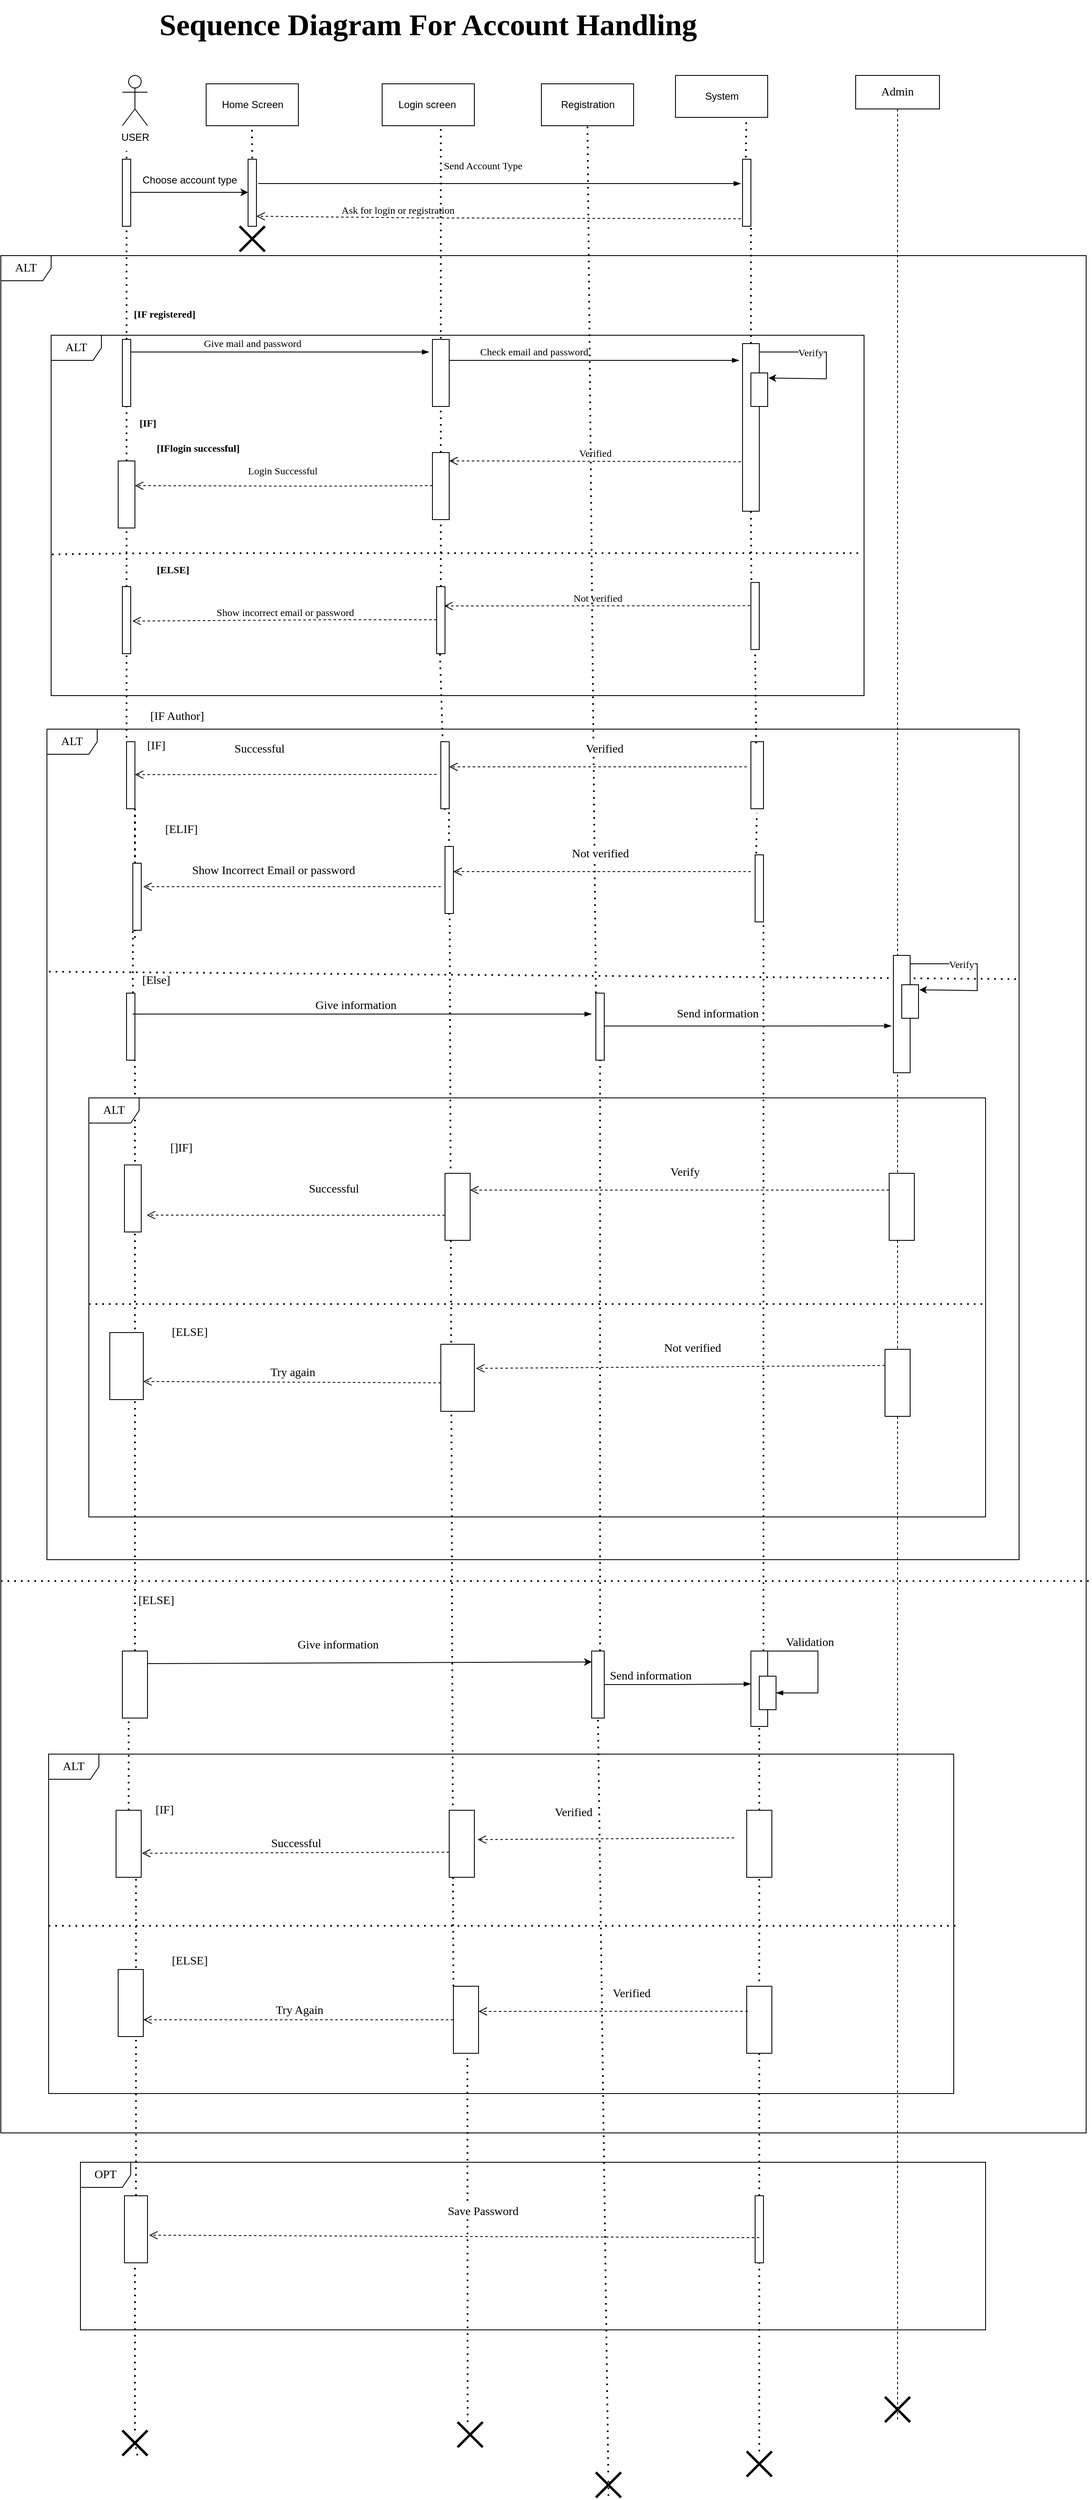 <mxfile version="20.7.4" type="google" pages="4"><diagram id="TaUQa0FU2dbbCx2FjknG" name="Login"><mxGraphModel grid="0" page="0" gridSize="10" guides="1" tooltips="1" connect="1" arrows="1" fold="1" pageScale="1" pageWidth="827" pageHeight="1169" math="0" shadow="0"><root><mxCell id="0"/><mxCell id="1" parent="0"/><mxCell id="qsKrWLFW5hT5e8TZJUvd-3" value="" style="endArrow=none;dashed=1;html=1;dashPattern=1 3;strokeWidth=2;rounded=0;startArrow=none;" edge="1" parent="1" source="nma8V_pfPVmHPMBTatcI-3"><mxGeometry width="50" height="50" relative="1" as="geometry"><mxPoint x="75" y="790" as="sourcePoint"/><mxPoint x="75" y="290" as="targetPoint"/></mxGeometry></mxCell><mxCell id="qsKrWLFW5hT5e8TZJUvd-4" value="Home Screen" style="html=1;" vertex="1" parent="1"><mxGeometry x="170" y="210" width="110" height="50" as="geometry"/></mxCell><mxCell id="qsKrWLFW5hT5e8TZJUvd-6" value="" style="html=1;points=[];perimeter=orthogonalPerimeter;" vertex="1" parent="1"><mxGeometry x="220" y="300" width="10" height="80" as="geometry"/></mxCell><mxCell id="qsKrWLFW5hT5e8TZJUvd-8" value="" style="endArrow=none;dashed=1;html=1;dashPattern=1 3;strokeWidth=2;rounded=0;exitX=0.5;exitY=-0.012;exitDx=0;exitDy=0;exitPerimeter=0;" edge="1" parent="1" source="qsKrWLFW5hT5e8TZJUvd-6"><mxGeometry width="50" height="50" relative="1" as="geometry"><mxPoint x="224.5" y="330" as="sourcePoint"/><mxPoint x="224.5" y="260" as="targetPoint"/></mxGeometry></mxCell><mxCell id="qsKrWLFW5hT5e8TZJUvd-13" value="" style="endArrow=classic;html=1;rounded=0;startArrow=none;" edge="1" parent="1" source="qsKrWLFW5hT5e8TZJUvd-41" target="qsKrWLFW5hT5e8TZJUvd-6"><mxGeometry width="50" height="50" relative="1" as="geometry"><mxPoint x="130" y="339.5" as="sourcePoint"/><mxPoint x="210" y="339.5" as="targetPoint"/><Array as="points"><mxPoint x="70" y="339.5"/></Array></mxGeometry></mxCell><mxCell id="qsKrWLFW5hT5e8TZJUvd-15" value="Choose account type" style="text;html=1;align=center;verticalAlign=middle;resizable=0;points=[];autosize=1;strokeColor=none;fillColor=none;" vertex="1" parent="1"><mxGeometry x="80" y="310" width="140" height="30" as="geometry"/></mxCell><mxCell id="qsKrWLFW5hT5e8TZJUvd-18" value="Registration" style="html=1;" vertex="1" parent="1"><mxGeometry x="570" y="210" width="110" height="50" as="geometry"/></mxCell><mxCell id="qsKrWLFW5hT5e8TZJUvd-19" value="Login screen&amp;nbsp;" style="html=1;" vertex="1" parent="1"><mxGeometry x="380" y="210" width="110" height="50" as="geometry"/></mxCell><mxCell id="qsKrWLFW5hT5e8TZJUvd-23" value="System" style="html=1;" vertex="1" parent="1"><mxGeometry x="730" y="200" width="110" height="50" as="geometry"/></mxCell><mxCell id="qsKrWLFW5hT5e8TZJUvd-28" value="USER" style="shape=umlActor;html=1;verticalLabelPosition=bottom;verticalAlign=top;align=center;" vertex="1" parent="1"><mxGeometry x="70" y="200" width="30" height="60" as="geometry"/></mxCell><mxCell id="qsKrWLFW5hT5e8TZJUvd-31" value="&lt;b&gt;&lt;font style=&quot;font-size: 36px;&quot; face=&quot;Times New Roman&quot;&gt;Sequence Diagram For Account Handling&lt;/font&gt;&lt;/b&gt;&amp;nbsp;" style="text;html=1;align=right;verticalAlign=middle;resizable=0;points=[];autosize=1;strokeColor=none;fillColor=none;" vertex="1" parent="1"><mxGeometry x="90" y="110" width="670" height="60" as="geometry"/></mxCell><mxCell id="qsKrWLFW5hT5e8TZJUvd-32" value="" style="html=1;points=[];perimeter=orthogonalPerimeter;fontFamily=Times New Roman;fontSize=36;" vertex="1" parent="1"><mxGeometry x="810" y="300" width="10" height="80" as="geometry"/></mxCell><mxCell id="qsKrWLFW5hT5e8TZJUvd-33" value="" style="endArrow=none;dashed=1;html=1;dashPattern=1 3;strokeWidth=2;rounded=0;fontFamily=Times New Roman;fontSize=36;exitX=0.4;exitY=-0.025;exitDx=0;exitDy=0;exitPerimeter=0;" edge="1" parent="1" source="qsKrWLFW5hT5e8TZJUvd-32"><mxGeometry width="50" height="50" relative="1" as="geometry"><mxPoint x="814.5" y="290" as="sourcePoint"/><mxPoint x="814.5" y="250" as="targetPoint"/></mxGeometry></mxCell><mxCell id="qsKrWLFW5hT5e8TZJUvd-34" value="" style="edgeStyle=elbowEdgeStyle;fontSize=12;html=1;endArrow=blockThin;endFill=1;rounded=0;fontFamily=Times New Roman;exitX=1.2;exitY=0.363;exitDx=0;exitDy=0;exitPerimeter=0;entryX=-0.2;entryY=0.363;entryDx=0;entryDy=0;entryPerimeter=0;" edge="1" parent="1" source="qsKrWLFW5hT5e8TZJUvd-6" target="qsKrWLFW5hT5e8TZJUvd-32"><mxGeometry width="160" relative="1" as="geometry"><mxPoint x="320" y="330" as="sourcePoint"/><mxPoint x="510" y="330" as="targetPoint"/><Array as="points"><mxPoint x="500" y="310"/></Array></mxGeometry></mxCell><mxCell id="qsKrWLFW5hT5e8TZJUvd-36" value="&lt;font style=&quot;font-size: 12px;&quot;&gt;Send Account Type&lt;/font&gt;" style="edgeLabel;html=1;align=center;verticalAlign=middle;resizable=0;points=[];fontSize=36;fontFamily=Times New Roman;" vertex="1" connectable="0" parent="qsKrWLFW5hT5e8TZJUvd-34"><mxGeometry x="-0.028" y="1" relative="1" as="geometry"><mxPoint x="-12" y="-28" as="offset"/></mxGeometry></mxCell><mxCell id="qsKrWLFW5hT5e8TZJUvd-37" value="Ask for login or registration&amp;nbsp;" style="html=1;verticalAlign=bottom;endArrow=open;dashed=1;endSize=8;rounded=0;fontFamily=Times New Roman;fontSize=12;entryX=1;entryY=0.85;entryDx=0;entryDy=0;entryPerimeter=0;exitX=-0.2;exitY=0.888;exitDx=0;exitDy=0;exitPerimeter=0;" edge="1" parent="1" source="qsKrWLFW5hT5e8TZJUvd-32" target="qsKrWLFW5hT5e8TZJUvd-6"><mxGeometry x="0.412" relative="1" as="geometry"><mxPoint x="480" y="370" as="sourcePoint"/><mxPoint x="390" y="370" as="targetPoint"/><Array as="points"><mxPoint x="430" y="370"/></Array><mxPoint as="offset"/></mxGeometry></mxCell><mxCell id="qsKrWLFW5hT5e8TZJUvd-41" value="" style="html=1;points=[];perimeter=orthogonalPerimeter;fontFamily=Times New Roman;fontSize=12;" vertex="1" parent="1"><mxGeometry x="70" y="300" width="10" height="80" as="geometry"/></mxCell><mxCell id="qsKrWLFW5hT5e8TZJUvd-42" value="" style="endArrow=none;html=1;rounded=0;" edge="1" parent="1" target="qsKrWLFW5hT5e8TZJUvd-41"><mxGeometry width="50" height="50" relative="1" as="geometry"><mxPoint x="130" y="339.5" as="sourcePoint"/><mxPoint x="220" y="339.5" as="targetPoint"/><Array as="points"/></mxGeometry></mxCell><mxCell id="nma8V_pfPVmHPMBTatcI-3" value="" style="html=1;points=[];perimeter=orthogonalPerimeter;fontFamily=Times New Roman;fontSize=12;" vertex="1" parent="1"><mxGeometry x="70" y="515" width="10" height="80" as="geometry"/></mxCell><mxCell id="nma8V_pfPVmHPMBTatcI-4" value="" style="endArrow=none;dashed=1;html=1;dashPattern=1 3;strokeWidth=2;rounded=0;startArrow=none;" edge="1" parent="1" source="nma8V_pfPVmHPMBTatcI-31" target="nma8V_pfPVmHPMBTatcI-3"><mxGeometry width="50" height="50" relative="1" as="geometry"><mxPoint x="75" y="790" as="sourcePoint"/><mxPoint x="75" y="290" as="targetPoint"/></mxGeometry></mxCell><mxCell id="nma8V_pfPVmHPMBTatcI-5" value="" style="endArrow=none;dashed=1;html=1;dashPattern=1 3;strokeWidth=2;rounded=0;fontFamily=Times New Roman;fontSize=12;entryX=0.636;entryY=1;entryDx=0;entryDy=0;entryPerimeter=0;startArrow=none;" edge="1" parent="1" source="nma8V_pfPVmHPMBTatcI-39" target="qsKrWLFW5hT5e8TZJUvd-19"><mxGeometry width="50" height="50" relative="1" as="geometry"><mxPoint x="450" y="920" as="sourcePoint"/><mxPoint x="450" y="300" as="targetPoint"/><Array as="points"/></mxGeometry></mxCell><mxCell id="nma8V_pfPVmHPMBTatcI-10" value="" style="html=1;points=[];perimeter=orthogonalPerimeter;fontFamily=Times New Roman;fontSize=12;" vertex="1" parent="1"><mxGeometry x="440" y="515" width="20" height="80" as="geometry"/></mxCell><mxCell id="nma8V_pfPVmHPMBTatcI-13" value="" style="edgeStyle=elbowEdgeStyle;fontSize=12;html=1;endArrow=blockThin;endFill=1;rounded=0;fontFamily=Times New Roman;entryX=-0.2;entryY=0.188;entryDx=0;entryDy=0;entryPerimeter=0;" edge="1" parent="1" target="nma8V_pfPVmHPMBTatcI-10"><mxGeometry width="160" relative="1" as="geometry"><mxPoint x="80" y="530" as="sourcePoint"/><mxPoint x="240" y="530" as="targetPoint"/></mxGeometry></mxCell><mxCell id="nma8V_pfPVmHPMBTatcI-14" value="Give mail and password" style="edgeLabel;html=1;align=center;verticalAlign=middle;resizable=0;points=[];fontSize=12;fontFamily=Times New Roman;" vertex="1" connectable="0" parent="nma8V_pfPVmHPMBTatcI-13"><mxGeometry x="-0.163" y="1" relative="1" as="geometry"><mxPoint x="-4" y="-9" as="offset"/></mxGeometry></mxCell><mxCell id="nma8V_pfPVmHPMBTatcI-16" value="" style="endArrow=none;dashed=1;html=1;dashPattern=1 3;strokeWidth=2;rounded=0;fontFamily=Times New Roman;fontSize=12;startArrow=none;" edge="1" parent="1" source="nma8V_pfPVmHPMBTatcI-23" target="qsKrWLFW5hT5e8TZJUvd-32"><mxGeometry width="50" height="50" relative="1" as="geometry"><mxPoint x="815" y="840" as="sourcePoint"/><mxPoint x="814.5" y="390" as="targetPoint"/></mxGeometry></mxCell><mxCell id="nma8V_pfPVmHPMBTatcI-18" value="" style="edgeStyle=elbowEdgeStyle;fontSize=12;html=1;endArrow=blockThin;endFill=1;rounded=0;fontFamily=Times New Roman;entryX=-0.2;entryY=0.1;entryDx=0;entryDy=0;entryPerimeter=0;" edge="1" parent="1" target="nma8V_pfPVmHPMBTatcI-23"><mxGeometry width="160" relative="1" as="geometry"><mxPoint x="460" y="540" as="sourcePoint"/><mxPoint x="800" y="540" as="targetPoint"/></mxGeometry></mxCell><mxCell id="nma8V_pfPVmHPMBTatcI-29" value="Check email and password" style="edgeLabel;html=1;align=center;verticalAlign=middle;resizable=0;points=[];fontSize=12;fontFamily=Times New Roman;" vertex="1" connectable="0" parent="nma8V_pfPVmHPMBTatcI-18"><mxGeometry x="-0.416" y="3" relative="1" as="geometry"><mxPoint y="-7" as="offset"/></mxGeometry></mxCell><mxCell id="nma8V_pfPVmHPMBTatcI-23" value="" style="html=1;points=[];perimeter=orthogonalPerimeter;fontFamily=Times New Roman;fontSize=12;" vertex="1" parent="1"><mxGeometry x="810" y="520" width="20" height="200" as="geometry"/></mxCell><mxCell id="nma8V_pfPVmHPMBTatcI-26" value="" style="html=1;points=[];perimeter=orthogonalPerimeter;fontFamily=Times New Roman;fontSize=12;" vertex="1" parent="1"><mxGeometry x="820" y="555" width="20" height="40" as="geometry"/></mxCell><mxCell id="nma8V_pfPVmHPMBTatcI-27" value="" style="endArrow=classic;html=1;rounded=0;fontFamily=Times New Roman;fontSize=12;entryX=1.05;entryY=0.15;entryDx=0;entryDy=0;entryPerimeter=0;" edge="1" parent="1" target="nma8V_pfPVmHPMBTatcI-26"><mxGeometry width="50" height="50" relative="1" as="geometry"><mxPoint x="830" y="530" as="sourcePoint"/><mxPoint x="850" y="560" as="targetPoint"/><Array as="points"><mxPoint x="910" y="530"/><mxPoint x="910" y="562"/></Array></mxGeometry></mxCell><mxCell id="nma8V_pfPVmHPMBTatcI-28" value="Verify" style="edgeLabel;html=1;align=center;verticalAlign=middle;resizable=0;points=[];fontSize=12;fontFamily=Times New Roman;" vertex="1" connectable="0" parent="nma8V_pfPVmHPMBTatcI-27"><mxGeometry x="-0.333" y="-1" relative="1" as="geometry"><mxPoint as="offset"/></mxGeometry></mxCell><mxCell id="nma8V_pfPVmHPMBTatcI-32" value="" style="html=1;points=[];perimeter=orthogonalPerimeter;fontFamily=Times New Roman;fontSize=12;" vertex="1" parent="1"><mxGeometry x="440" y="650" width="20" height="80" as="geometry"/></mxCell><mxCell id="nma8V_pfPVmHPMBTatcI-31" value="" style="html=1;points=[];perimeter=orthogonalPerimeter;fontFamily=Times New Roman;fontSize=12;" vertex="1" parent="1"><mxGeometry x="65" y="660" width="20" height="80" as="geometry"/></mxCell><mxCell id="nma8V_pfPVmHPMBTatcI-33" value="" style="endArrow=none;dashed=1;html=1;dashPattern=1 3;strokeWidth=2;rounded=0;startArrow=none;" edge="1" parent="1" source="nma8V_pfPVmHPMBTatcI-41" target="nma8V_pfPVmHPMBTatcI-31"><mxGeometry width="50" height="50" relative="1" as="geometry"><mxPoint x="75" y="1010" as="sourcePoint"/><mxPoint x="75" y="595" as="targetPoint"/></mxGeometry></mxCell><mxCell id="nma8V_pfPVmHPMBTatcI-34" value="Verified" style="html=1;verticalAlign=bottom;endArrow=open;dashed=1;endSize=8;rounded=0;fontFamily=Times New Roman;fontSize=12;exitX=-0.1;exitY=0.705;exitDx=0;exitDy=0;exitPerimeter=0;" edge="1" parent="1" source="nma8V_pfPVmHPMBTatcI-23"><mxGeometry relative="1" as="geometry"><mxPoint x="540" y="660" as="sourcePoint"/><mxPoint x="460" y="660" as="targetPoint"/><Array as="points"><mxPoint x="510" y="660"/></Array></mxGeometry></mxCell><mxCell id="nma8V_pfPVmHPMBTatcI-35" value="Login Successful" style="html=1;verticalAlign=bottom;endArrow=open;dashed=1;endSize=8;rounded=0;fontFamily=Times New Roman;fontSize=12;startArrow=none;exitX=0;exitY=0.494;exitDx=0;exitDy=0;exitPerimeter=0;" edge="1" parent="1" source="nma8V_pfPVmHPMBTatcI-32"><mxGeometry x="0.008" y="-9" relative="1" as="geometry"><mxPoint x="410" y="690" as="sourcePoint"/><mxPoint x="85" y="689.5" as="targetPoint"/><mxPoint as="offset"/><Array as="points"><mxPoint x="320" y="690"/><mxPoint x="270" y="690"/></Array></mxGeometry></mxCell><mxCell id="nma8V_pfPVmHPMBTatcI-39" value="" style="html=1;points=[];perimeter=orthogonalPerimeter;fontFamily=Times New Roman;fontSize=12;" vertex="1" parent="1"><mxGeometry x="445" y="810" width="10" height="80" as="geometry"/></mxCell><mxCell id="nma8V_pfPVmHPMBTatcI-41" value="" style="html=1;points=[];perimeter=orthogonalPerimeter;fontFamily=Times New Roman;fontSize=12;" vertex="1" parent="1"><mxGeometry x="70" y="810" width="10" height="80" as="geometry"/></mxCell><mxCell id="nma8V_pfPVmHPMBTatcI-42" value="" style="endArrow=none;dashed=1;html=1;dashPattern=1 3;strokeWidth=2;rounded=0;startArrow=none;" edge="1" parent="1" target="nma8V_pfPVmHPMBTatcI-41"><mxGeometry width="50" height="50" relative="1" as="geometry"><mxPoint x="75" y="990" as="sourcePoint"/><mxPoint x="75" y="740" as="targetPoint"/></mxGeometry></mxCell><mxCell id="nma8V_pfPVmHPMBTatcI-43" value="" style="html=1;points=[];perimeter=orthogonalPerimeter;fontFamily=Times New Roman;fontSize=12;" vertex="1" parent="1"><mxGeometry x="820" y="805" width="10" height="80" as="geometry"/></mxCell><mxCell id="nma8V_pfPVmHPMBTatcI-45" value="Not verified" style="html=1;verticalAlign=bottom;endArrow=open;dashed=1;endSize=8;rounded=0;fontFamily=Times New Roman;fontSize=12;entryX=0.9;entryY=0.288;entryDx=0;entryDy=0;entryPerimeter=0;exitX=-0.086;exitY=0.346;exitDx=0;exitDy=0;exitPerimeter=0;" edge="1" parent="1" source="nma8V_pfPVmHPMBTatcI-43" target="nma8V_pfPVmHPMBTatcI-39"><mxGeometry relative="1" as="geometry"><mxPoint x="810" y="830" as="sourcePoint"/><mxPoint x="530" y="830" as="targetPoint"/><Array as="points"/></mxGeometry></mxCell><mxCell id="nma8V_pfPVmHPMBTatcI-46" value="Show incorrect email or password" style="html=1;verticalAlign=bottom;endArrow=open;dashed=1;endSize=8;rounded=0;fontFamily=Times New Roman;fontSize=12;entryX=1.2;entryY=0.513;entryDx=0;entryDy=0;entryPerimeter=0;" edge="1" parent="1" source="nma8V_pfPVmHPMBTatcI-39" target="nma8V_pfPVmHPMBTatcI-41"><mxGeometry relative="1" as="geometry"><mxPoint x="380" y="849.5" as="sourcePoint"/><mxPoint x="300" y="849.5" as="targetPoint"/><Array as="points"><mxPoint x="350" y="849.5"/><mxPoint x="320" y="849.5"/></Array></mxGeometry></mxCell><mxCell id="nma8V_pfPVmHPMBTatcI-48" value="&lt;b&gt;[IFlogin successful]&lt;/b&gt;" style="text;html=1;align=center;verticalAlign=middle;resizable=0;points=[];autosize=1;strokeColor=none;fillColor=none;fontSize=12;fontFamily=Times New Roman;" vertex="1" parent="1"><mxGeometry x="100" y="630" width="120" height="30" as="geometry"/></mxCell><mxCell id="nma8V_pfPVmHPMBTatcI-49" value="&lt;b&gt;[ELSE]&lt;/b&gt;" style="text;html=1;align=center;verticalAlign=middle;resizable=0;points=[];autosize=1;strokeColor=none;fillColor=none;fontSize=12;fontFamily=Times New Roman;" vertex="1" parent="1"><mxGeometry x="100" y="775" width="60" height="30" as="geometry"/></mxCell><mxCell id="nma8V_pfPVmHPMBTatcI-52" value="&lt;b&gt;[IF registered]&lt;/b&gt;" style="text;html=1;align=center;verticalAlign=middle;resizable=0;points=[];autosize=1;strokeColor=none;fillColor=none;fontSize=12;fontFamily=Times New Roman;" vertex="1" parent="1"><mxGeometry x="70" y="470" width="100" height="30" as="geometry"/></mxCell><mxCell id="nma8V_pfPVmHPMBTatcI-54" value="" style="endArrow=none;dashed=1;html=1;dashPattern=1 3;strokeWidth=2;rounded=0;fontFamily=Times New Roman;fontSize=12;exitX=0.471;exitY=1.016;exitDx=0;exitDy=0;exitPerimeter=0;startArrow=none;" edge="1" parent="1" source="w8MEWTdb_RztV2osfzFl-42"><mxGeometry width="50" height="50" relative="1" as="geometry"><mxPoint x="450" y="2000" as="sourcePoint"/><mxPoint x="449" y="890" as="targetPoint"/></mxGeometry></mxCell><mxCell id="nma8V_pfPVmHPMBTatcI-58" value="" style="endArrow=none;dashed=1;html=1;dashPattern=1 3;strokeWidth=2;rounded=0;fontFamily=Times New Roman;fontSize=12;entryX=0.5;entryY=1;entryDx=0;entryDy=0;startArrow=none;" edge="1" parent="1" source="w8MEWTdb_RztV2osfzFl-112" target="qsKrWLFW5hT5e8TZJUvd-18"><mxGeometry width="50" height="50" relative="1" as="geometry"><mxPoint x="625" y="980" as="sourcePoint"/><mxPoint x="630" y="280" as="targetPoint"/></mxGeometry></mxCell><mxCell id="nma8V_pfPVmHPMBTatcI-71" value="" style="endArrow=none;dashed=1;html=1;dashPattern=1 3;strokeWidth=2;rounded=0;startArrow=none;" edge="1" parent="1" source="w8MEWTdb_RztV2osfzFl-40"><mxGeometry width="50" height="50" relative="1" as="geometry"><mxPoint x="75" y="1801" as="sourcePoint"/><mxPoint x="85" y="1230" as="targetPoint"/></mxGeometry></mxCell><mxCell id="nma8V_pfPVmHPMBTatcI-94" value="&lt;b&gt;[IF]&lt;/b&gt;" style="text;html=1;align=center;verticalAlign=middle;resizable=0;points=[];autosize=1;strokeColor=none;fillColor=none;fontSize=12;fontFamily=Times New Roman;fontColor=default;" vertex="1" parent="1"><mxGeometry x="80" y="600" width="40" height="30" as="geometry"/></mxCell><mxCell id="nma8V_pfPVmHPMBTatcI-96" value="" style="endArrow=none;dashed=1;html=1;dashPattern=1 3;strokeWidth=2;rounded=0;fontFamily=Times New Roman;fontSize=12;fontColor=default;exitX=0.001;exitY=0.608;exitDx=0;exitDy=0;exitPerimeter=0;" edge="1" parent="1" source="w8MEWTdb_RztV2osfzFl-357"><mxGeometry width="50" height="50" relative="1" as="geometry"><mxPoint x="-43.96" y="770.84" as="sourcePoint"/><mxPoint x="950" y="770" as="targetPoint"/><Array as="points"><mxPoint x="110" y="770"/></Array></mxGeometry></mxCell><mxCell id="w8MEWTdb_RztV2osfzFl-40" value="" style="html=1;points=[];perimeter=orthogonalPerimeter;strokeColor=default;fontFamily=Times New Roman;fontSize=14;fontColor=default;fillColor=default;" vertex="1" parent="1"><mxGeometry x="75" y="995" width="10" height="80" as="geometry"/></mxCell><mxCell id="w8MEWTdb_RztV2osfzFl-41" value="" style="endArrow=none;dashed=1;html=1;dashPattern=1 3;strokeWidth=2;rounded=0;startArrow=none;" edge="1" parent="1" source="w8MEWTdb_RztV2osfzFl-85" target="w8MEWTdb_RztV2osfzFl-40"><mxGeometry width="50" height="50" relative="1" as="geometry"><mxPoint x="85" y="1960" as="sourcePoint"/><mxPoint x="85" y="1230" as="targetPoint"/></mxGeometry></mxCell><mxCell id="w8MEWTdb_RztV2osfzFl-42" value="" style="html=1;points=[];perimeter=orthogonalPerimeter;strokeColor=default;fontFamily=Times New Roman;fontSize=14;fontColor=default;fillColor=default;" vertex="1" parent="1"><mxGeometry x="450" y="995" width="10" height="80" as="geometry"/></mxCell><mxCell id="w8MEWTdb_RztV2osfzFl-43" value="" style="endArrow=none;dashed=1;html=1;dashPattern=1 3;strokeWidth=2;rounded=0;fontFamily=Times New Roman;fontSize=12;exitX=0.471;exitY=1.016;exitDx=0;exitDy=0;exitPerimeter=0;startArrow=none;" edge="1" parent="1" source="w8MEWTdb_RztV2osfzFl-87" target="w8MEWTdb_RztV2osfzFl-42"><mxGeometry width="50" height="50" relative="1" as="geometry"><mxPoint x="459.84" y="2153.2" as="sourcePoint"/><mxPoint x="449.0" y="890" as="targetPoint"/></mxGeometry></mxCell><mxCell id="w8MEWTdb_RztV2osfzFl-46" value="" style="html=1;points=[];perimeter=orthogonalPerimeter;strokeColor=default;fontFamily=Times New Roman;fontSize=14;fontColor=default;fillColor=default;" vertex="1" parent="1"><mxGeometry x="820" y="995" width="15" height="80" as="geometry"/></mxCell><mxCell id="w8MEWTdb_RztV2osfzFl-48" value="[IF Author]" style="text;html=1;align=center;verticalAlign=middle;resizable=0;points=[];autosize=1;strokeColor=none;fillColor=none;fontSize=14;fontFamily=Times New Roman;fontColor=default;" vertex="1" parent="1"><mxGeometry x="90" y="950" width="90" height="30" as="geometry"/></mxCell><mxCell id="w8MEWTdb_RztV2osfzFl-49" value="Verified" style="html=1;verticalAlign=bottom;endArrow=open;dashed=1;endSize=8;rounded=0;fontFamily=Times New Roman;fontSize=14;fontColor=default;" edge="1" parent="1"><mxGeometry x="-0.042" y="-10" relative="1" as="geometry"><mxPoint x="815" y="1025" as="sourcePoint"/><mxPoint x="460" y="1025" as="targetPoint"/><Array as="points"><mxPoint x="510" y="1025"/></Array><mxPoint as="offset"/></mxGeometry></mxCell><mxCell id="w8MEWTdb_RztV2osfzFl-51" value="Successful&amp;nbsp;" style="html=1;verticalAlign=bottom;endArrow=open;dashed=1;endSize=8;rounded=0;fontFamily=Times New Roman;fontSize=14;fontColor=default;" edge="1" parent="1"><mxGeometry x="0.167" y="-19" relative="1" as="geometry"><mxPoint x="445" y="1034" as="sourcePoint"/><mxPoint x="85" y="1034.29" as="targetPoint"/><mxPoint as="offset"/></mxGeometry></mxCell><mxCell id="w8MEWTdb_RztV2osfzFl-85" value="" style="html=1;points=[];perimeter=orthogonalPerimeter;strokeColor=default;fontFamily=Times New Roman;fontSize=14;fontColor=default;fillColor=default;" vertex="1" parent="1"><mxGeometry x="82.5" y="1140" width="10" height="80" as="geometry"/></mxCell><mxCell id="w8MEWTdb_RztV2osfzFl-86" value="" style="endArrow=none;dashed=1;html=1;dashPattern=1 3;strokeWidth=2;rounded=0;startArrow=none;" edge="1" parent="1" source="w8MEWTdb_RztV2osfzFl-95" target="w8MEWTdb_RztV2osfzFl-85"><mxGeometry width="50" height="50" relative="1" as="geometry"><mxPoint x="85" y="1450" as="sourcePoint"/><mxPoint x="85" y="1075" as="targetPoint"/></mxGeometry></mxCell><mxCell id="w8MEWTdb_RztV2osfzFl-87" value="" style="html=1;points=[];perimeter=orthogonalPerimeter;strokeColor=default;fontFamily=Times New Roman;fontSize=14;fontColor=default;fillColor=default;" vertex="1" parent="1"><mxGeometry x="455" y="1120" width="10" height="80" as="geometry"/></mxCell><mxCell id="w8MEWTdb_RztV2osfzFl-89" value="" style="html=1;points=[];perimeter=orthogonalPerimeter;strokeColor=default;fontFamily=Times New Roman;fontSize=14;fontColor=default;fillColor=default;" vertex="1" parent="1"><mxGeometry x="825" y="1130" width="10" height="80" as="geometry"/></mxCell><mxCell id="w8MEWTdb_RztV2osfzFl-90" value="Not verified" style="html=1;verticalAlign=bottom;endArrow=open;dashed=1;endSize=8;rounded=0;fontFamily=Times New Roman;fontSize=14;fontColor=default;" edge="1" parent="1"><mxGeometry x="0.014" y="-10" relative="1" as="geometry"><mxPoint x="820" y="1150" as="sourcePoint"/><mxPoint x="465" y="1150" as="targetPoint"/><mxPoint as="offset"/></mxGeometry></mxCell><mxCell id="w8MEWTdb_RztV2osfzFl-91" value="Show Incorrect Email or password" style="html=1;verticalAlign=bottom;endArrow=open;dashed=1;endSize=8;rounded=0;fontFamily=Times New Roman;fontSize=14;fontColor=default;" edge="1" parent="1"><mxGeometry x="0.127" y="-8" relative="1" as="geometry"><mxPoint x="450" y="1168" as="sourcePoint"/><mxPoint x="95" y="1168" as="targetPoint"/><mxPoint as="offset"/></mxGeometry></mxCell><mxCell id="w8MEWTdb_RztV2osfzFl-92" value="[ELIF]" style="text;html=1;align=center;verticalAlign=middle;resizable=0;points=[];autosize=1;strokeColor=none;fillColor=none;fontSize=14;fontFamily=Times New Roman;fontColor=default;" vertex="1" parent="1"><mxGeometry x="110" y="1085" width="60" height="30" as="geometry"/></mxCell><mxCell id="w8MEWTdb_RztV2osfzFl-93" value="" style="endArrow=none;dashed=1;html=1;dashPattern=1 3;strokeWidth=2;rounded=0;fontFamily=Times New Roman;fontSize=14;fontColor=default;exitX=0.002;exitY=0.292;exitDx=0;exitDy=0;exitPerimeter=0;entryX=1.002;entryY=0.301;entryDx=0;entryDy=0;entryPerimeter=0;" edge="1" parent="1" source="w8MEWTdb_RztV2osfzFl-358" target="w8MEWTdb_RztV2osfzFl-358"><mxGeometry width="50" height="50" relative="1" as="geometry"><mxPoint x="-365" y="1260" as="sourcePoint"/><mxPoint x="1275" y="1260" as="targetPoint"/></mxGeometry></mxCell><mxCell id="w8MEWTdb_RztV2osfzFl-94" value="[Else]" style="text;html=1;align=center;verticalAlign=middle;resizable=0;points=[];autosize=1;strokeColor=none;fillColor=none;fontSize=14;fontFamily=Times New Roman;fontColor=default;" vertex="1" parent="1"><mxGeometry x="80" y="1265" width="60" height="30" as="geometry"/></mxCell><mxCell id="w8MEWTdb_RztV2osfzFl-95" value="" style="html=1;points=[];perimeter=orthogonalPerimeter;strokeColor=default;fontFamily=Times New Roman;fontSize=14;fontColor=default;fillColor=default;" vertex="1" parent="1"><mxGeometry x="75" y="1295" width="10" height="80" as="geometry"/></mxCell><mxCell id="w8MEWTdb_RztV2osfzFl-96" value="" style="endArrow=none;dashed=1;html=1;dashPattern=1 3;strokeWidth=2;rounded=0;startArrow=none;" edge="1" parent="1" source="w8MEWTdb_RztV2osfzFl-365" target="w8MEWTdb_RztV2osfzFl-95"><mxGeometry width="50" height="50" relative="1" as="geometry"><mxPoint x="80" y="2860" as="sourcePoint"/><mxPoint x="85" y="1220" as="targetPoint"/></mxGeometry></mxCell><mxCell id="w8MEWTdb_RztV2osfzFl-98" value="" style="endArrow=none;dashed=1;html=1;dashPattern=1 3;strokeWidth=2;rounded=0;fontFamily=Times New Roman;fontSize=12;entryX=0.557;entryY=1.034;entryDx=0;entryDy=0;entryPerimeter=0;startArrow=none;" edge="1" parent="1" source="w8MEWTdb_RztV2osfzFl-393" target="w8MEWTdb_RztV2osfzFl-87"><mxGeometry width="50" height="50" relative="1" as="geometry"><mxPoint x="480" y="2910" as="sourcePoint"/><mxPoint x="460" y="1220" as="targetPoint"/></mxGeometry></mxCell><mxCell id="w8MEWTdb_RztV2osfzFl-102" value="" style="endArrow=none;dashed=1;html=1;dashPattern=1 3;strokeWidth=2;rounded=0;fontFamily=Times New Roman;fontSize=14;fontColor=default;entryX=0.057;entryY=0.025;entryDx=0;entryDy=0;entryPerimeter=0;" edge="1" parent="1" target="nma8V_pfPVmHPMBTatcI-43"><mxGeometry width="50" height="50" relative="1" as="geometry"><mxPoint x="820" y="720" as="sourcePoint"/><mxPoint x="820" y="800" as="targetPoint"/></mxGeometry></mxCell><mxCell id="w8MEWTdb_RztV2osfzFl-104" value="" style="endArrow=none;dashed=1;html=1;dashPattern=1 3;strokeWidth=2;rounded=0;fontFamily=Times New Roman;fontSize=14;fontColor=default;exitX=0.419;exitY=0.025;exitDx=0;exitDy=0;exitPerimeter=0;" edge="1" parent="1" source="w8MEWTdb_RztV2osfzFl-46"><mxGeometry width="50" height="50" relative="1" as="geometry"><mxPoint x="775" y="935" as="sourcePoint"/><mxPoint x="825" y="885" as="targetPoint"/></mxGeometry></mxCell><mxCell id="w8MEWTdb_RztV2osfzFl-105" value="" style="endArrow=none;dashed=1;html=1;dashPattern=1 3;strokeWidth=2;rounded=0;fontFamily=Times New Roman;fontSize=14;fontColor=default;exitX=0.129;exitY=-0.02;exitDx=0;exitDy=0;exitPerimeter=0;" edge="1" parent="1" source="w8MEWTdb_RztV2osfzFl-89"><mxGeometry width="50" height="50" relative="1" as="geometry"><mxPoint x="777" y="1130" as="sourcePoint"/><mxPoint x="827" y="1080" as="targetPoint"/></mxGeometry></mxCell><mxCell id="w8MEWTdb_RztV2osfzFl-106" value="" style="endArrow=none;dashed=1;html=1;dashPattern=1 3;strokeWidth=2;rounded=0;fontFamily=Times New Roman;fontSize=14;fontColor=default;startArrow=none;" edge="1" parent="1" source="w8MEWTdb_RztV2osfzFl-376"><mxGeometry width="50" height="50" relative="1" as="geometry"><mxPoint x="830" y="2630" as="sourcePoint"/><mxPoint x="835" y="1210" as="targetPoint"/></mxGeometry></mxCell><mxCell id="w8MEWTdb_RztV2osfzFl-112" value="" style="html=1;points=[];perimeter=orthogonalPerimeter;strokeColor=default;fontFamily=Times New Roman;fontSize=14;fontColor=default;fillColor=default;" vertex="1" parent="1"><mxGeometry x="635" y="1295" width="10" height="80" as="geometry"/></mxCell><mxCell id="w8MEWTdb_RztV2osfzFl-113" value="" style="endArrow=none;dashed=1;html=1;dashPattern=1 3;strokeWidth=2;rounded=0;fontFamily=Times New Roman;fontSize=12;entryX=0.5;entryY=1;entryDx=0;entryDy=0;startArrow=none;" edge="1" parent="1" source="w8MEWTdb_RztV2osfzFl-367" target="w8MEWTdb_RztV2osfzFl-112"><mxGeometry width="50" height="50" relative="1" as="geometry"><mxPoint x="640" y="2560" as="sourcePoint"/><mxPoint x="625" y="260" as="targetPoint"/></mxGeometry></mxCell><mxCell id="w8MEWTdb_RztV2osfzFl-115" value="Admin" style="shape=umlLifeline;perimeter=lifelinePerimeter;whiteSpace=wrap;html=1;container=1;collapsible=0;recursiveResize=0;outlineConnect=0;strokeColor=default;fontFamily=Times New Roman;fontSize=14;fontColor=default;fillColor=default;" vertex="1" parent="1"><mxGeometry x="945" y="200" width="100" height="2800" as="geometry"/></mxCell><mxCell id="w8MEWTdb_RztV2osfzFl-147" value="" style="html=1;points=[];perimeter=orthogonalPerimeter;fontFamily=Times New Roman;fontSize=12;" vertex="1" parent="w8MEWTdb_RztV2osfzFl-115"><mxGeometry x="45" y="1050" width="20" height="140" as="geometry"/></mxCell><mxCell id="w8MEWTdb_RztV2osfzFl-148" value="" style="html=1;points=[];perimeter=orthogonalPerimeter;fontFamily=Times New Roman;fontSize=12;" vertex="1" parent="w8MEWTdb_RztV2osfzFl-115"><mxGeometry x="55" y="1085" width="20" height="40" as="geometry"/></mxCell><mxCell id="w8MEWTdb_RztV2osfzFl-149" value="" style="endArrow=classic;html=1;rounded=0;fontFamily=Times New Roman;fontSize=12;entryX=1.05;entryY=0.15;entryDx=0;entryDy=0;entryPerimeter=0;" edge="1" parent="w8MEWTdb_RztV2osfzFl-115" target="w8MEWTdb_RztV2osfzFl-148"><mxGeometry width="50" height="50" relative="1" as="geometry"><mxPoint x="65" y="1060" as="sourcePoint"/><mxPoint x="85" y="1090" as="targetPoint"/><Array as="points"><mxPoint x="145" y="1060"/><mxPoint x="145" y="1092"/></Array></mxGeometry></mxCell><mxCell id="w8MEWTdb_RztV2osfzFl-150" value="Verify" style="edgeLabel;html=1;align=center;verticalAlign=middle;resizable=0;points=[];fontSize=12;fontFamily=Times New Roman;" connectable="0" vertex="1" parent="w8MEWTdb_RztV2osfzFl-149"><mxGeometry x="-0.333" y="-1" relative="1" as="geometry"><mxPoint as="offset"/></mxGeometry></mxCell><mxCell id="w8MEWTdb_RztV2osfzFl-234" value="" style="html=1;points=[];perimeter=orthogonalPerimeter;strokeColor=default;fontFamily=Times New Roman;fontSize=14;fontColor=default;fillColor=default;" vertex="1" parent="w8MEWTdb_RztV2osfzFl-115"><mxGeometry x="40" y="1310" width="30" height="80" as="geometry"/></mxCell><mxCell id="w8MEWTdb_RztV2osfzFl-236" value="Verify" style="html=1;verticalAlign=bottom;endArrow=open;dashed=1;endSize=8;rounded=0;fontFamily=Times New Roman;fontSize=14;fontColor=default;" edge="1" parent="w8MEWTdb_RztV2osfzFl-115" target="w8MEWTdb_RztV2osfzFl-233"><mxGeometry x="-0.02" y="-10" relative="1" as="geometry"><mxPoint x="40" y="1330" as="sourcePoint"/><mxPoint x="-40" y="1330" as="targetPoint"/><mxPoint x="1" as="offset"/></mxGeometry></mxCell><mxCell id="w8MEWTdb_RztV2osfzFl-239" value="" style="html=1;points=[];perimeter=orthogonalPerimeter;strokeColor=default;fontFamily=Times New Roman;fontSize=14;fontColor=default;fillColor=default;" vertex="1" parent="w8MEWTdb_RztV2osfzFl-115"><mxGeometry x="35" y="1520" width="30" height="80" as="geometry"/></mxCell><mxCell id="w8MEWTdb_RztV2osfzFl-437" value="" style="shape=umlDestroy;whiteSpace=wrap;html=1;strokeWidth=3;strokeColor=default;fontFamily=Times New Roman;fontSize=14;fontColor=default;fillColor=default;" vertex="1" parent="w8MEWTdb_RztV2osfzFl-115"><mxGeometry x="35" y="2770" width="30" height="30" as="geometry"/></mxCell><mxCell id="w8MEWTdb_RztV2osfzFl-117" value="" style="edgeStyle=elbowEdgeStyle;fontSize=12;html=1;endArrow=blockThin;endFill=1;rounded=0;fontFamily=Times New Roman;fontColor=default;" edge="1" parent="1"><mxGeometry width="160" relative="1" as="geometry"><mxPoint x="82.5" y="1320" as="sourcePoint"/><mxPoint x="630" y="1320" as="targetPoint"/></mxGeometry></mxCell><mxCell id="w8MEWTdb_RztV2osfzFl-118" value="Give information&amp;nbsp;" style="text;html=1;align=center;verticalAlign=middle;resizable=0;points=[];autosize=1;strokeColor=none;fillColor=none;fontSize=14;fontFamily=Times New Roman;fontColor=default;" vertex="1" parent="1"><mxGeometry x="290" y="1295" width="120" height="30" as="geometry"/></mxCell><mxCell id="w8MEWTdb_RztV2osfzFl-151" value="" style="edgeStyle=elbowEdgeStyle;fontSize=12;html=1;endArrow=blockThin;endFill=1;rounded=0;fontFamily=Times New Roman;fontColor=default;entryX=-0.114;entryY=0.601;entryDx=0;entryDy=0;entryPerimeter=0;" edge="1" parent="1" target="w8MEWTdb_RztV2osfzFl-147"><mxGeometry width="160" relative="1" as="geometry"><mxPoint x="645" y="1334.29" as="sourcePoint"/><mxPoint x="805" y="1334.29" as="targetPoint"/></mxGeometry></mxCell><mxCell id="w8MEWTdb_RztV2osfzFl-152" value="Send information" style="text;html=1;align=center;verticalAlign=middle;resizable=0;points=[];autosize=1;strokeColor=none;fillColor=none;fontSize=14;fontFamily=Times New Roman;fontColor=default;" vertex="1" parent="1"><mxGeometry x="720" y="1305" width="120" height="30" as="geometry"/></mxCell><mxCell id="w8MEWTdb_RztV2osfzFl-194" value="[IF]" style="text;html=1;align=center;verticalAlign=middle;resizable=0;points=[];autosize=1;strokeColor=none;fillColor=none;fontSize=14;fontFamily=Times New Roman;fontColor=default;" vertex="1" parent="1"><mxGeometry x="85" y="985" width="50" height="30" as="geometry"/></mxCell><mxCell id="w8MEWTdb_RztV2osfzFl-232" value="" style="html=1;points=[];perimeter=orthogonalPerimeter;strokeColor=default;fontFamily=Times New Roman;fontSize=14;fontColor=default;fillColor=default;" vertex="1" parent="1"><mxGeometry x="72.5" y="1500" width="20" height="80" as="geometry"/></mxCell><mxCell id="w8MEWTdb_RztV2osfzFl-233" value="" style="html=1;points=[];perimeter=orthogonalPerimeter;strokeColor=default;fontFamily=Times New Roman;fontSize=14;fontColor=default;fillColor=default;" vertex="1" parent="1"><mxGeometry x="455" y="1510" width="30" height="80" as="geometry"/></mxCell><mxCell id="w8MEWTdb_RztV2osfzFl-235" value="Successful" style="html=1;verticalAlign=bottom;endArrow=open;dashed=1;endSize=8;rounded=0;fontFamily=Times New Roman;fontSize=14;fontColor=default;entryX=1.332;entryY=0.748;entryDx=0;entryDy=0;entryPerimeter=0;" edge="1" parent="1" source="w8MEWTdb_RztV2osfzFl-233" target="w8MEWTdb_RztV2osfzFl-232"><mxGeometry x="-0.25" y="-20" relative="1" as="geometry"><mxPoint x="300" y="1560" as="sourcePoint"/><mxPoint x="220" y="1560" as="targetPoint"/><Array as="points"><mxPoint x="270" y="1560"/></Array><mxPoint as="offset"/></mxGeometry></mxCell><mxCell id="w8MEWTdb_RztV2osfzFl-237" value="" style="html=1;points=[];perimeter=orthogonalPerimeter;strokeColor=default;fontFamily=Times New Roman;fontSize=14;fontColor=default;fillColor=default;" vertex="1" parent="1"><mxGeometry x="55" y="1700" width="40" height="80" as="geometry"/></mxCell><mxCell id="w8MEWTdb_RztV2osfzFl-238" value="" style="html=1;points=[];perimeter=orthogonalPerimeter;strokeColor=default;fontFamily=Times New Roman;fontSize=14;fontColor=default;fillColor=default;" vertex="1" parent="1"><mxGeometry x="450" y="1714" width="40" height="80" as="geometry"/></mxCell><mxCell id="w8MEWTdb_RztV2osfzFl-240" value="Try again" style="html=1;verticalAlign=bottom;endArrow=open;dashed=1;endSize=8;rounded=0;fontFamily=Times New Roman;fontSize=14;fontColor=default;entryX=0.996;entryY=0.73;entryDx=0;entryDy=0;entryPerimeter=0;" edge="1" parent="1" target="w8MEWTdb_RztV2osfzFl-237"><mxGeometry relative="1" as="geometry"><mxPoint x="450" y="1760" as="sourcePoint"/><mxPoint x="370" y="1760" as="targetPoint"/></mxGeometry></mxCell><mxCell id="w8MEWTdb_RztV2osfzFl-241" value="Not verified" style="html=1;verticalAlign=bottom;endArrow=open;dashed=1;endSize=8;rounded=0;fontFamily=Times New Roman;fontSize=14;fontColor=default;entryX=1.05;entryY=0.359;entryDx=0;entryDy=0;entryPerimeter=0;" edge="1" parent="1" target="w8MEWTdb_RztV2osfzFl-238"><mxGeometry x="-0.058" y="-11" relative="1" as="geometry"><mxPoint x="980" y="1739.29" as="sourcePoint"/><mxPoint x="900" y="1739.29" as="targetPoint"/><mxPoint as="offset"/></mxGeometry></mxCell><mxCell id="w8MEWTdb_RztV2osfzFl-242" value="[]IF]" style="text;html=1;align=center;verticalAlign=middle;resizable=0;points=[];autosize=1;strokeColor=none;fillColor=none;fontSize=14;fontFamily=Times New Roman;fontColor=default;" vertex="1" parent="1"><mxGeometry x="115" y="1465" width="50" height="30" as="geometry"/></mxCell><mxCell id="w8MEWTdb_RztV2osfzFl-243" value="[ELSE]" style="text;html=1;align=center;verticalAlign=middle;resizable=0;points=[];autosize=1;strokeColor=none;fillColor=none;fontSize=14;fontFamily=Times New Roman;fontColor=default;" vertex="1" parent="1"><mxGeometry x="115" y="1685" width="70" height="30" as="geometry"/></mxCell><mxCell id="w8MEWTdb_RztV2osfzFl-356" value="" style="endArrow=none;dashed=1;html=1;dashPattern=1 3;strokeWidth=2;rounded=0;fontFamily=Times New Roman;fontSize=14;fontColor=default;entryX=1.001;entryY=0.492;entryDx=0;entryDy=0;entryPerimeter=0;exitX=0;exitY=0.492;exitDx=0;exitDy=0;exitPerimeter=0;" edge="1" parent="1" source="w8MEWTdb_RztV2osfzFl-359" target="w8MEWTdb_RztV2osfzFl-359"><mxGeometry width="50" height="50" relative="1" as="geometry"><mxPoint x="-250" y="1680" as="sourcePoint"/><mxPoint x="1280" y="1680" as="targetPoint"/></mxGeometry></mxCell><mxCell id="w8MEWTdb_RztV2osfzFl-357" value="ALT" style="shape=umlFrame;whiteSpace=wrap;html=1;strokeColor=default;fontFamily=Times New Roman;fontSize=14;fontColor=default;fillColor=default;" vertex="1" parent="1"><mxGeometry x="-15" y="510" width="970" height="430" as="geometry"/></mxCell><mxCell id="w8MEWTdb_RztV2osfzFl-358" value="ALT" style="shape=umlFrame;whiteSpace=wrap;html=1;strokeColor=default;fontFamily=Times New Roman;fontSize=14;fontColor=default;fillColor=default;" vertex="1" parent="1"><mxGeometry x="-20" y="980" width="1160" height="991" as="geometry"/></mxCell><mxCell id="w8MEWTdb_RztV2osfzFl-359" value="ALT" style="shape=umlFrame;whiteSpace=wrap;html=1;strokeColor=default;fontFamily=Times New Roman;fontSize=14;fontColor=default;fillColor=default;" vertex="1" parent="1"><mxGeometry x="30" y="1420" width="1070" height="500" as="geometry"/></mxCell><mxCell id="w8MEWTdb_RztV2osfzFl-363" value="" style="endArrow=none;dashed=1;html=1;dashPattern=1 3;strokeWidth=2;rounded=0;fontFamily=Times New Roman;fontSize=14;fontColor=default;exitX=0;exitY=0.706;exitDx=0;exitDy=0;exitPerimeter=0;entryX=1.003;entryY=0.706;entryDx=0;entryDy=0;entryPerimeter=0;" edge="1" parent="1" source="w8MEWTdb_RztV2osfzFl-412" target="w8MEWTdb_RztV2osfzFl-412"><mxGeometry width="50" height="50" relative="1" as="geometry"><mxPoint x="-330" y="2000" as="sourcePoint"/><mxPoint x="1560" y="2000" as="targetPoint"/></mxGeometry></mxCell><mxCell id="w8MEWTdb_RztV2osfzFl-364" value="[ELSE]" style="text;html=1;align=center;verticalAlign=middle;resizable=0;points=[];autosize=1;strokeColor=none;fillColor=none;fontSize=14;fontFamily=Times New Roman;fontColor=default;" vertex="1" parent="1"><mxGeometry x="75" y="2005" width="70" height="30" as="geometry"/></mxCell><mxCell id="w8MEWTdb_RztV2osfzFl-365" value="" style="html=1;points=[];perimeter=orthogonalPerimeter;strokeColor=default;fontFamily=Times New Roman;fontSize=14;fontColor=default;fillColor=default;" vertex="1" parent="1"><mxGeometry x="70" y="2080" width="30" height="80" as="geometry"/></mxCell><mxCell id="w8MEWTdb_RztV2osfzFl-366" value="" style="endArrow=none;dashed=1;html=1;dashPattern=1 3;strokeWidth=2;rounded=0;startArrow=none;" edge="1" parent="1" source="w8MEWTdb_RztV2osfzFl-387" target="w8MEWTdb_RztV2osfzFl-365"><mxGeometry width="50" height="50" relative="1" as="geometry"><mxPoint x="80" y="2860" as="sourcePoint"/><mxPoint x="80" y="1375" as="targetPoint"/></mxGeometry></mxCell><mxCell id="w8MEWTdb_RztV2osfzFl-367" value="" style="html=1;points=[];perimeter=orthogonalPerimeter;strokeColor=default;fontFamily=Times New Roman;fontSize=14;fontColor=default;fillColor=default;" vertex="1" parent="1"><mxGeometry x="630" y="2080" width="15" height="80" as="geometry"/></mxCell><mxCell id="w8MEWTdb_RztV2osfzFl-368" value="" style="endArrow=none;dashed=1;html=1;dashPattern=1 3;strokeWidth=2;rounded=0;fontFamily=Times New Roman;fontSize=12;entryX=0.5;entryY=1;entryDx=0;entryDy=0;startArrow=none;" edge="1" parent="1" source="w8MEWTdb_RztV2osfzFl-434" target="w8MEWTdb_RztV2osfzFl-367"><mxGeometry width="50" height="50" relative="1" as="geometry"><mxPoint x="650" y="3070" as="sourcePoint"/><mxPoint x="640" y="1375" as="targetPoint"/></mxGeometry></mxCell><mxCell id="w8MEWTdb_RztV2osfzFl-375" value="Give information" style="text;html=1;align=center;verticalAlign=middle;resizable=0;points=[];autosize=1;strokeColor=none;fillColor=none;fontSize=14;fontFamily=Times New Roman;fontColor=default;" vertex="1" parent="1"><mxGeometry x="267" y="2058" width="120" height="30" as="geometry"/></mxCell><mxCell id="w8MEWTdb_RztV2osfzFl-376" value="" style="html=1;points=[];perimeter=orthogonalPerimeter;strokeColor=default;fontFamily=Times New Roman;fontSize=14;fontColor=default;fillColor=default;" vertex="1" parent="1"><mxGeometry x="820" y="2080" width="20" height="90" as="geometry"/></mxCell><mxCell id="w8MEWTdb_RztV2osfzFl-377" value="" style="endArrow=none;dashed=1;html=1;dashPattern=1 3;strokeWidth=2;rounded=0;fontFamily=Times New Roman;fontSize=14;fontColor=default;startArrow=none;" edge="1" parent="1" source="w8MEWTdb_RztV2osfzFl-390" target="w8MEWTdb_RztV2osfzFl-376"><mxGeometry width="50" height="50" relative="1" as="geometry"><mxPoint x="830" y="2630" as="sourcePoint"/><mxPoint x="835" y="1210" as="targetPoint"/></mxGeometry></mxCell><mxCell id="w8MEWTdb_RztV2osfzFl-378" value="" style="edgeStyle=elbowEdgeStyle;fontSize=12;html=1;endArrow=blockThin;endFill=1;rounded=0;fontFamily=Times New Roman;fontColor=default;entryX=1;entryY=0.5;entryDx=0;entryDy=0;" edge="1" parent="1" target="w8MEWTdb_RztV2osfzFl-379"><mxGeometry width="160" relative="1" as="geometry"><mxPoint x="840" y="2080" as="sourcePoint"/><mxPoint x="880" y="2130" as="targetPoint"/><Array as="points"><mxPoint x="900" y="2100"/></Array></mxGeometry></mxCell><mxCell id="w8MEWTdb_RztV2osfzFl-379" value="" style="rounded=0;whiteSpace=wrap;html=1;strokeColor=default;fontFamily=Times New Roman;fontSize=14;fontColor=default;fillColor=default;" vertex="1" parent="1"><mxGeometry x="830" y="2110" width="20" height="40" as="geometry"/></mxCell><mxCell id="w8MEWTdb_RztV2osfzFl-384" value="Validation" style="text;html=1;align=center;verticalAlign=middle;resizable=0;points=[];autosize=1;strokeColor=none;fillColor=none;fontSize=14;fontFamily=Times New Roman;fontColor=default;" vertex="1" parent="1"><mxGeometry x="850" y="2055" width="80" height="30" as="geometry"/></mxCell><mxCell id="w8MEWTdb_RztV2osfzFl-385" value="" style="edgeStyle=elbowEdgeStyle;fontSize=12;html=1;endArrow=blockThin;endFill=1;rounded=0;fontFamily=Times New Roman;fontColor=default;" edge="1" parent="1" source="w8MEWTdb_RztV2osfzFl-367"><mxGeometry width="160" relative="1" as="geometry"><mxPoint x="660" y="2119.29" as="sourcePoint"/><mxPoint x="820" y="2119.29" as="targetPoint"/></mxGeometry></mxCell><mxCell id="w8MEWTdb_RztV2osfzFl-386" value="Send information" style="text;html=1;align=center;verticalAlign=middle;resizable=0;points=[];autosize=1;strokeColor=none;fillColor=none;fontSize=14;fontFamily=Times New Roman;fontColor=default;" vertex="1" parent="1"><mxGeometry x="640" y="2095" width="120" height="30" as="geometry"/></mxCell><mxCell id="w8MEWTdb_RztV2osfzFl-387" value="" style="html=1;points=[];perimeter=orthogonalPerimeter;strokeColor=default;fontFamily=Times New Roman;fontSize=14;fontColor=default;fillColor=default;" vertex="1" parent="1"><mxGeometry x="62.5" y="2270" width="30" height="80" as="geometry"/></mxCell><mxCell id="w8MEWTdb_RztV2osfzFl-388" value="" style="endArrow=none;dashed=1;html=1;dashPattern=1 3;strokeWidth=2;rounded=0;startArrow=none;" edge="1" parent="1" source="w8MEWTdb_RztV2osfzFl-406" target="w8MEWTdb_RztV2osfzFl-387"><mxGeometry width="50" height="50" relative="1" as="geometry"><mxPoint x="80" y="2860" as="sourcePoint"/><mxPoint x="80" y="2160" as="targetPoint"/></mxGeometry></mxCell><mxCell id="w8MEWTdb_RztV2osfzFl-389" value="" style="html=1;points=[];perimeter=orthogonalPerimeter;strokeColor=default;fontFamily=Times New Roman;fontSize=14;fontColor=default;fillColor=default;" vertex="1" parent="1"><mxGeometry x="460" y="2270" width="30" height="80" as="geometry"/></mxCell><mxCell id="w8MEWTdb_RztV2osfzFl-390" value="" style="html=1;points=[];perimeter=orthogonalPerimeter;strokeColor=default;fontFamily=Times New Roman;fontSize=14;fontColor=default;fillColor=default;" vertex="1" parent="1"><mxGeometry x="815" y="2270" width="30" height="80" as="geometry"/></mxCell><mxCell id="w8MEWTdb_RztV2osfzFl-391" value="" style="endArrow=none;dashed=1;html=1;dashPattern=1 3;strokeWidth=2;rounded=0;fontFamily=Times New Roman;fontSize=14;fontColor=default;startArrow=none;" edge="1" parent="1" source="w8MEWTdb_RztV2osfzFl-408" target="w8MEWTdb_RztV2osfzFl-390"><mxGeometry width="50" height="50" relative="1" as="geometry"><mxPoint x="830" y="2910" as="sourcePoint"/><mxPoint x="830" y="2170" as="targetPoint"/></mxGeometry></mxCell><mxCell id="w8MEWTdb_RztV2osfzFl-392" value="" style="html=1;points=[];perimeter=orthogonalPerimeter;strokeColor=default;fontFamily=Times New Roman;fontSize=14;fontColor=default;fillColor=default;" vertex="1" parent="1"><mxGeometry x="65" y="2460" width="30" height="80" as="geometry"/></mxCell><mxCell id="w8MEWTdb_RztV2osfzFl-393" value="" style="html=1;points=[];perimeter=orthogonalPerimeter;strokeColor=default;fontFamily=Times New Roman;fontSize=14;fontColor=default;fillColor=default;" vertex="1" parent="1"><mxGeometry x="465" y="2480" width="30" height="80" as="geometry"/></mxCell><mxCell id="w8MEWTdb_RztV2osfzFl-394" value="" style="endArrow=none;dashed=1;html=1;dashPattern=1 3;strokeWidth=2;rounded=0;fontFamily=Times New Roman;fontSize=12;entryX=0.557;entryY=1.034;entryDx=0;entryDy=0;entryPerimeter=0;startArrow=none;" edge="1" parent="1" target="w8MEWTdb_RztV2osfzFl-393"><mxGeometry width="50" height="50" relative="1" as="geometry"><mxPoint x="482" y="3000" as="sourcePoint"/><mxPoint x="460.57" y="1202.72" as="targetPoint"/></mxGeometry></mxCell><mxCell id="w8MEWTdb_RztV2osfzFl-395" value="" style="html=1;points=[];perimeter=orthogonalPerimeter;strokeColor=default;fontFamily=Times New Roman;fontSize=14;fontColor=default;fillColor=default;" vertex="1" parent="1"><mxGeometry x="815" y="2480" width="30" height="80" as="geometry"/></mxCell><mxCell id="w8MEWTdb_RztV2osfzFl-396" value="Successful" style="html=1;verticalAlign=bottom;endArrow=open;dashed=1;endSize=8;rounded=0;fontFamily=Times New Roman;fontSize=14;fontColor=default;entryX=1.031;entryY=0.641;entryDx=0;entryDy=0;entryPerimeter=0;" edge="1" parent="1" target="w8MEWTdb_RztV2osfzFl-387"><mxGeometry relative="1" as="geometry"><mxPoint x="460" y="2320" as="sourcePoint"/><mxPoint x="380" y="2320" as="targetPoint"/></mxGeometry></mxCell><mxCell id="w8MEWTdb_RztV2osfzFl-397" value="Verified" style="html=1;verticalAlign=bottom;endArrow=open;dashed=1;endSize=8;rounded=0;fontFamily=Times New Roman;fontSize=14;fontColor=default;" edge="1" parent="1"><mxGeometry x="0.25" y="-20" relative="1" as="geometry"><mxPoint x="800" y="2303" as="sourcePoint"/><mxPoint x="494" y="2305" as="targetPoint"/><mxPoint as="offset"/></mxGeometry></mxCell><mxCell id="w8MEWTdb_RztV2osfzFl-398" value="[IF]" style="text;html=1;align=center;verticalAlign=middle;resizable=0;points=[];autosize=1;strokeColor=none;fillColor=none;fontSize=14;fontFamily=Times New Roman;fontColor=default;" vertex="1" parent="1"><mxGeometry x="95" y="2255" width="50" height="30" as="geometry"/></mxCell><mxCell id="w8MEWTdb_RztV2osfzFl-399" value="[ELSE]" style="text;html=1;align=center;verticalAlign=middle;resizable=0;points=[];autosize=1;strokeColor=none;fillColor=none;fontSize=14;fontFamily=Times New Roman;fontColor=default;" vertex="1" parent="1"><mxGeometry x="115" y="2435" width="70" height="30" as="geometry"/></mxCell><mxCell id="w8MEWTdb_RztV2osfzFl-400" value="Verified&amp;nbsp;" style="html=1;verticalAlign=bottom;endArrow=open;dashed=1;endSize=8;rounded=0;fontFamily=Times New Roman;fontSize=14;fontColor=default;exitX=0.043;exitY=0.373;exitDx=0;exitDy=0;exitPerimeter=0;" edge="1" parent="1" source="w8MEWTdb_RztV2osfzFl-395"><mxGeometry x="-0.152" y="-10" relative="1" as="geometry"><mxPoint x="575" y="2510" as="sourcePoint"/><mxPoint x="495" y="2510" as="targetPoint"/><mxPoint x="-1" as="offset"/></mxGeometry></mxCell><mxCell id="w8MEWTdb_RztV2osfzFl-401" value="Try Again" style="html=1;verticalAlign=bottom;endArrow=open;dashed=1;endSize=8;rounded=0;fontFamily=Times New Roman;fontSize=14;fontColor=default;" edge="1" parent="1" source="w8MEWTdb_RztV2osfzFl-393" target="w8MEWTdb_RztV2osfzFl-392"><mxGeometry relative="1" as="geometry"><mxPoint x="410" y="2499" as="sourcePoint"/><mxPoint x="120" y="2499" as="targetPoint"/><mxPoint x="1" as="offset"/></mxGeometry></mxCell><mxCell id="w8MEWTdb_RztV2osfzFl-403" value="" style="endArrow=none;dashed=1;html=1;dashPattern=1 3;strokeWidth=2;rounded=0;fontFamily=Times New Roman;fontSize=14;fontColor=default;entryX=1.004;entryY=0.506;entryDx=0;entryDy=0;entryPerimeter=0;exitX=0;exitY=0.506;exitDx=0;exitDy=0;exitPerimeter=0;" edge="1" parent="1" source="w8MEWTdb_RztV2osfzFl-404" target="w8MEWTdb_RztV2osfzFl-404"><mxGeometry width="50" height="50" relative="1" as="geometry"><mxPoint x="-70" y="2440" as="sourcePoint"/><mxPoint x="1150" y="2440" as="targetPoint"/></mxGeometry></mxCell><mxCell id="w8MEWTdb_RztV2osfzFl-404" value="ALT" style="shape=umlFrame;whiteSpace=wrap;html=1;strokeColor=default;fontFamily=Times New Roman;fontSize=14;fontColor=default;fillColor=default;" vertex="1" parent="1"><mxGeometry x="-18" y="2203" width="1080" height="405" as="geometry"/></mxCell><mxCell id="w8MEWTdb_RztV2osfzFl-406" value="" style="html=1;points=[];perimeter=orthogonalPerimeter;strokeColor=default;fontFamily=Times New Roman;fontSize=14;fontColor=default;fillColor=default;" vertex="1" parent="1"><mxGeometry x="72.5" y="2730" width="27.5" height="80" as="geometry"/></mxCell><mxCell id="w8MEWTdb_RztV2osfzFl-407" value="" style="endArrow=none;dashed=1;html=1;dashPattern=1 3;strokeWidth=2;rounded=0;startArrow=none;" edge="1" parent="1" source="w8MEWTdb_RztV2osfzFl-413" target="w8MEWTdb_RztV2osfzFl-406"><mxGeometry width="50" height="50" relative="1" as="geometry"><mxPoint x="86" y="3030" as="sourcePoint"/><mxPoint x="80" y="2350" as="targetPoint"/></mxGeometry></mxCell><mxCell id="w8MEWTdb_RztV2osfzFl-408" value="" style="html=1;points=[];perimeter=orthogonalPerimeter;strokeColor=default;fontFamily=Times New Roman;fontSize=14;fontColor=default;fillColor=default;" vertex="1" parent="1"><mxGeometry x="825" y="2730" width="10" height="80" as="geometry"/></mxCell><mxCell id="w8MEWTdb_RztV2osfzFl-409" value="" style="endArrow=none;dashed=1;html=1;dashPattern=1 3;strokeWidth=2;rounded=0;fontFamily=Times New Roman;fontSize=14;fontColor=default;" edge="1" parent="1" source="w8MEWTdb_RztV2osfzFl-436" target="w8MEWTdb_RztV2osfzFl-408"><mxGeometry width="50" height="50" relative="1" as="geometry"><mxPoint x="830" y="3050" as="sourcePoint"/><mxPoint x="830" y="2350" as="targetPoint"/></mxGeometry></mxCell><mxCell id="w8MEWTdb_RztV2osfzFl-410" value="Save Password" style="html=1;verticalAlign=bottom;endArrow=open;dashed=1;endSize=8;rounded=0;fontFamily=Times New Roman;fontSize=14;fontColor=default;entryX=1.073;entryY=0.588;entryDx=0;entryDy=0;entryPerimeter=0;" edge="1" parent="1" target="w8MEWTdb_RztV2osfzFl-406"><mxGeometry x="-0.093" y="-19" relative="1" as="geometry"><mxPoint x="830" y="2780" as="sourcePoint"/><mxPoint x="750" y="2780" as="targetPoint"/><mxPoint as="offset"/></mxGeometry></mxCell><mxCell id="w8MEWTdb_RztV2osfzFl-411" value="OPT" style="shape=umlFrame;whiteSpace=wrap;html=1;strokeColor=default;fontFamily=Times New Roman;fontSize=14;fontColor=default;fillColor=default;" vertex="1" parent="1"><mxGeometry x="20" y="2690" width="1080" height="200" as="geometry"/></mxCell><mxCell id="w8MEWTdb_RztV2osfzFl-412" value="ALT" style="shape=umlFrame;whiteSpace=wrap;html=1;strokeColor=default;fontFamily=Times New Roman;fontSize=14;fontColor=default;fillColor=default;" vertex="1" parent="1"><mxGeometry x="-75" y="415" width="1295" height="2240" as="geometry"/></mxCell><mxCell id="w8MEWTdb_RztV2osfzFl-413" value="" style="shape=umlDestroy;whiteSpace=wrap;html=1;strokeWidth=3;strokeColor=default;fontFamily=Times New Roman;fontSize=14;fontColor=default;fillColor=default;" vertex="1" parent="1"><mxGeometry x="70" y="3010" width="30" height="30" as="geometry"/></mxCell><mxCell id="w8MEWTdb_RztV2osfzFl-414" value="" style="endArrow=none;dashed=1;html=1;dashPattern=1 3;strokeWidth=2;rounded=0;startArrow=none;" edge="1" parent="1" target="w8MEWTdb_RztV2osfzFl-413"><mxGeometry width="50" height="50" relative="1" as="geometry"><mxPoint x="86" y="3030" as="sourcePoint"/><mxPoint x="86" y="2810" as="targetPoint"/></mxGeometry></mxCell><mxCell id="w8MEWTdb_RztV2osfzFl-416" value="" style="shape=umlDestroy;whiteSpace=wrap;html=1;strokeWidth=3;strokeColor=default;fontFamily=Times New Roman;fontSize=14;fontColor=default;fillColor=default;" vertex="1" parent="1"><mxGeometry x="210" y="380" width="30" height="30" as="geometry"/></mxCell><mxCell id="w8MEWTdb_RztV2osfzFl-433" value="" style="shape=umlDestroy;whiteSpace=wrap;html=1;strokeWidth=3;strokeColor=default;fontFamily=Times New Roman;fontSize=14;fontColor=default;fillColor=default;" vertex="1" parent="1"><mxGeometry x="470" y="3000" width="30" height="30" as="geometry"/></mxCell><mxCell id="w8MEWTdb_RztV2osfzFl-434" value="" style="shape=umlDestroy;whiteSpace=wrap;html=1;strokeWidth=3;strokeColor=default;fontFamily=Times New Roman;fontSize=14;fontColor=default;fillColor=default;" vertex="1" parent="1"><mxGeometry x="635" y="3060" width="30" height="30" as="geometry"/></mxCell><mxCell id="w8MEWTdb_RztV2osfzFl-435" value="" style="endArrow=none;dashed=1;html=1;dashPattern=1 3;strokeWidth=2;rounded=0;fontFamily=Times New Roman;fontSize=12;entryX=0.5;entryY=1;entryDx=0;entryDy=0;startArrow=none;" edge="1" parent="1" target="w8MEWTdb_RztV2osfzFl-434"><mxGeometry width="50" height="50" relative="1" as="geometry"><mxPoint x="650" y="3070" as="sourcePoint"/><mxPoint x="637.5" y="2160" as="targetPoint"/></mxGeometry></mxCell><mxCell id="w8MEWTdb_RztV2osfzFl-436" value="" style="shape=umlDestroy;whiteSpace=wrap;html=1;strokeWidth=3;strokeColor=default;fontFamily=Times New Roman;fontSize=14;fontColor=default;fillColor=default;" vertex="1" parent="1"><mxGeometry x="815" y="3035" width="30" height="30" as="geometry"/></mxCell><mxCell id="mxdL6lGfiXMMosYWYujB-1" value="" style="endArrow=classic;html=1;rounded=0;entryX=0;entryY=0.163;entryDx=0;entryDy=0;entryPerimeter=0;" edge="1" parent="1" target="w8MEWTdb_RztV2osfzFl-367"><mxGeometry width="50" height="50" relative="1" as="geometry"><mxPoint x="100" y="2095" as="sourcePoint"/><mxPoint x="180" y="2095" as="targetPoint"/></mxGeometry></mxCell></root></mxGraphModel></diagram><diagram id="yxTS8bfAuY93GIPswX_D" name="Author"><mxGraphModel grid="0" page="0" gridSize="10" guides="1" tooltips="1" connect="1" arrows="1" fold="1" pageScale="1" pageWidth="827" pageHeight="1169" math="0" shadow="0"><root><mxCell id="0"/><mxCell id="1" parent="0"/><mxCell id="_qQwJfaz6bldR5-kYGjF-2" value="System" style="shape=umlLifeline;perimeter=lifelinePerimeter;whiteSpace=wrap;html=1;container=1;collapsible=0;recursiveResize=0;outlineConnect=0;strokeColor=default;fontFamily=Times New Roman;fontSize=14;fontColor=default;fillColor=default;" vertex="1" parent="1"><mxGeometry x="-195" y="-21" width="100" height="994" as="geometry"/></mxCell><mxCell id="_qQwJfaz6bldR5-kYGjF-12" value="" style="html=1;points=[];perimeter=orthogonalPerimeter;strokeColor=default;fontFamily=Times New Roman;fontSize=14;fontColor=default;fillColor=default;" vertex="1" parent="_qQwJfaz6bldR5-kYGjF-2"><mxGeometry x="43.5" y="75" width="13" height="92" as="geometry"/></mxCell><mxCell id="_qQwJfaz6bldR5-kYGjF-22" value="" style="edgeStyle=elbowEdgeStyle;fontSize=12;html=1;endArrow=blockThin;endFill=1;rounded=0;fontFamily=Times New Roman;fontColor=default;" edge="1" parent="_qQwJfaz6bldR5-kYGjF-2"><mxGeometry width="160" relative="1" as="geometry"><mxPoint x="56.5" y="109.5" as="sourcePoint"/><mxPoint x="216.5" y="109.5" as="targetPoint"/></mxGeometry></mxCell><mxCell id="_qQwJfaz6bldR5-kYGjF-32" value="" style="html=1;points=[];perimeter=orthogonalPerimeter;strokeColor=default;fontFamily=Times New Roman;fontSize=14;fontColor=default;fillColor=default;" vertex="1" parent="_qQwJfaz6bldR5-kYGjF-2"><mxGeometry x="40.25" y="305" width="19.5" height="171" as="geometry"/></mxCell><mxCell id="_qQwJfaz6bldR5-kYGjF-35" value="Approved for payment&amp;nbsp;" style="html=1;verticalAlign=bottom;endArrow=open;dashed=1;endSize=8;rounded=0;fontFamily=Times New Roman;fontSize=14;fontColor=default;" edge="1" parent="_qQwJfaz6bldR5-kYGjF-2"><mxGeometry x="-0.011" y="-14" relative="1" as="geometry"><mxPoint x="36" y="347" as="sourcePoint"/><mxPoint x="-127" y="349" as="targetPoint"/><mxPoint as="offset"/></mxGeometry></mxCell><mxCell id="_qQwJfaz6bldR5-kYGjF-48" value="" style="html=1;points=[];perimeter=orthogonalPerimeter;strokeColor=default;fontFamily=Times New Roman;fontSize=14;fontColor=default;fillColor=default;" vertex="1" parent="_qQwJfaz6bldR5-kYGjF-2"><mxGeometry x="40.25" y="524" width="20" height="80" as="geometry"/></mxCell><mxCell id="_qQwJfaz6bldR5-kYGjF-49" value="publish book" style="html=1;verticalAlign=bottom;endArrow=open;dashed=1;endSize=8;rounded=0;fontFamily=Times New Roman;fontSize=14;fontColor=default;exitX=-0.187;exitY=0.555;exitDx=0;exitDy=0;exitPerimeter=0;" edge="1" parent="_qQwJfaz6bldR5-kYGjF-2" source="_qQwJfaz6bldR5-kYGjF-46"><mxGeometry x="-0.079" y="-15" relative="1" as="geometry"><mxPoint x="140.25" y="550" as="sourcePoint"/><mxPoint x="60.25" y="550" as="targetPoint"/><mxPoint as="offset"/></mxGeometry></mxCell><mxCell id="_qQwJfaz6bldR5-kYGjF-52" value="" style="html=1;points=[];perimeter=orthogonalPerimeter;strokeColor=default;fontFamily=Times New Roman;fontSize=14;fontColor=default;fillColor=default;" vertex="1" parent="_qQwJfaz6bldR5-kYGjF-2"><mxGeometry x="38.5" y="679" width="23" height="80" as="geometry"/></mxCell><mxCell id="_qQwJfaz6bldR5-kYGjF-61" value="" style="endArrow=none;dashed=1;html=1;dashPattern=1 3;strokeWidth=2;rounded=0;fontFamily=Times New Roman;fontSize=14;fontColor=default;" edge="1" parent="_qQwJfaz6bldR5-kYGjF-2"><mxGeometry width="50" height="50" relative="1" as="geometry"><mxPoint x="-194" y="644" as="sourcePoint"/><mxPoint x="719" y="640" as="targetPoint"/></mxGeometry></mxCell><mxCell id="_qQwJfaz6bldR5-kYGjF-68" value="" style="html=1;points=[];perimeter=orthogonalPerimeter;strokeColor=default;fontFamily=Times New Roman;fontSize=14;fontColor=default;fillColor=default;" vertex="1" parent="_qQwJfaz6bldR5-kYGjF-2"><mxGeometry x="37.25" y="858" width="26" height="80" as="geometry"/></mxCell><mxCell id="_qQwJfaz6bldR5-kYGjF-3" value="Admin" style="shape=umlLifeline;perimeter=lifelinePerimeter;whiteSpace=wrap;html=1;container=1;collapsible=0;recursiveResize=0;outlineConnect=0;strokeColor=default;fontFamily=Times New Roman;fontSize=14;fontColor=default;fillColor=default;" vertex="1" parent="1"><mxGeometry x="-15" y="-26" width="100" height="1005" as="geometry"/></mxCell><mxCell id="_qQwJfaz6bldR5-kYGjF-18" value="" style="html=1;points=[];perimeter=orthogonalPerimeter;strokeColor=default;fontFamily=Times New Roman;fontSize=14;fontColor=default;fillColor=default;" vertex="1" parent="_qQwJfaz6bldR5-kYGjF-3"><mxGeometry x="38.5" y="68" width="23" height="178" as="geometry"/></mxCell><mxCell id="_qQwJfaz6bldR5-kYGjF-26" value="return" style="html=1;verticalAlign=bottom;endArrow=open;dashed=1;endSize=8;rounded=0;fontFamily=Times New Roman;fontSize=14;fontColor=default;" edge="1" parent="_qQwJfaz6bldR5-kYGjF-3" source="_qQwJfaz6bldR5-kYGjF-21"><mxGeometry relative="1" as="geometry"><mxPoint x="141.5" y="149.5" as="sourcePoint"/><mxPoint x="61.5" y="149.5" as="targetPoint"/></mxGeometry></mxCell><mxCell id="_qQwJfaz6bldR5-kYGjF-27" value="" style="html=1;points=[];perimeter=orthogonalPerimeter;strokeColor=default;fontFamily=Times New Roman;fontSize=14;fontColor=default;fillColor=default;" vertex="1" parent="_qQwJfaz6bldR5-kYGjF-3"><mxGeometry x="49" y="194" width="20" height="40" as="geometry"/></mxCell><mxCell id="_qQwJfaz6bldR5-kYGjF-28" value="Verify" style="edgeStyle=orthogonalEdgeStyle;html=1;align=left;spacingLeft=2;endArrow=block;rounded=0;entryX=1;entryY=0;fontFamily=Times New Roman;fontSize=14;fontColor=default;" edge="1" parent="_qQwJfaz6bldR5-kYGjF-3" target="_qQwJfaz6bldR5-kYGjF-27"><mxGeometry relative="1" as="geometry"><mxPoint x="64" y="174" as="sourcePoint"/><Array as="points"><mxPoint x="94" y="174"/></Array></mxGeometry></mxCell><mxCell id="_qQwJfaz6bldR5-kYGjF-33" value="" style="html=1;points=[];perimeter=orthogonalPerimeter;strokeColor=default;fontFamily=Times New Roman;fontSize=14;fontColor=default;fillColor=default;" vertex="1" parent="_qQwJfaz6bldR5-kYGjF-3"><mxGeometry x="42" y="303" width="16" height="80" as="geometry"/></mxCell><mxCell id="_qQwJfaz6bldR5-kYGjF-46" value="" style="html=1;points=[];perimeter=orthogonalPerimeter;strokeColor=default;fontFamily=Times New Roman;fontSize=14;fontColor=default;fillColor=default;" vertex="1" parent="_qQwJfaz6bldR5-kYGjF-3"><mxGeometry x="42" y="495" width="16" height="110" as="geometry"/></mxCell><mxCell id="_qQwJfaz6bldR5-kYGjF-47" value="payment successfull" style="html=1;verticalAlign=bottom;endArrow=open;dashed=1;endSize=8;rounded=0;fontFamily=Times New Roman;fontSize=14;fontColor=default;exitX=-0.1;exitY=0.948;exitDx=0;exitDy=0;exitPerimeter=0;" edge="1" parent="_qQwJfaz6bldR5-kYGjF-3" source="_qQwJfaz6bldR5-kYGjF-39"><mxGeometry x="0.672" y="-8" relative="1" as="geometry"><mxPoint x="138" y="532" as="sourcePoint"/><mxPoint x="58" y="532" as="targetPoint"/><mxPoint as="offset"/></mxGeometry></mxCell><mxCell id="_qQwJfaz6bldR5-kYGjF-53" value="" style="html=1;points=[];perimeter=orthogonalPerimeter;strokeColor=default;fontFamily=Times New Roman;fontSize=14;fontColor=default;fillColor=default;" vertex="1" parent="_qQwJfaz6bldR5-kYGjF-3"><mxGeometry x="38.5" y="677" width="23" height="80" as="geometry"/></mxCell><mxCell id="_qQwJfaz6bldR5-kYGjF-55" value="payment not successful" style="html=1;verticalAlign=bottom;endArrow=open;dashed=1;endSize=8;rounded=0;fontFamily=Times New Roman;fontSize=14;fontColor=default;exitX=0.043;exitY=0.513;exitDx=0;exitDy=0;exitPerimeter=0;" edge="1" parent="_qQwJfaz6bldR5-kYGjF-3" source="_qQwJfaz6bldR5-kYGjF-54"><mxGeometry relative="1" as="geometry"><mxPoint x="141.5" y="701" as="sourcePoint"/><mxPoint x="61.5" y="701" as="targetPoint"/></mxGeometry></mxCell><mxCell id="_qQwJfaz6bldR5-kYGjF-67" value="" style="html=1;points=[];perimeter=orthogonalPerimeter;strokeColor=default;fontFamily=Times New Roman;fontSize=14;fontColor=default;fillColor=default;" vertex="1" parent="_qQwJfaz6bldR5-kYGjF-3"><mxGeometry x="42" y="854" width="26" height="80" as="geometry"/></mxCell><mxCell id="_qQwJfaz6bldR5-kYGjF-4" value="Database" style="shape=umlLifeline;perimeter=lifelinePerimeter;whiteSpace=wrap;html=1;container=1;collapsible=0;recursiveResize=0;outlineConnect=0;strokeColor=default;fontFamily=Times New Roman;fontSize=14;fontColor=default;fillColor=default;" vertex="1" parent="1"><mxGeometry x="185" y="-33" width="100" height="874" as="geometry"/></mxCell><mxCell id="_qQwJfaz6bldR5-kYGjF-21" value="" style="html=1;points=[];perimeter=orthogonalPerimeter;strokeColor=default;fontFamily=Times New Roman;fontSize=14;fontColor=default;fillColor=default;" vertex="1" parent="_qQwJfaz6bldR5-kYGjF-4"><mxGeometry x="34" y="85" width="32" height="80" as="geometry"/></mxCell><mxCell id="_qQwJfaz6bldR5-kYGjF-43" value="" style="html=1;points=[];perimeter=orthogonalPerimeter;strokeColor=default;fontFamily=Times New Roman;fontSize=14;fontColor=default;fillColor=default;" vertex="1" parent="_qQwJfaz6bldR5-kYGjF-4"><mxGeometry x="45" y="446.5" width="10" height="80" as="geometry"/></mxCell><mxCell id="_qQwJfaz6bldR5-kYGjF-5" value="Accounts" style="shape=umlLifeline;perimeter=lifelinePerimeter;whiteSpace=wrap;html=1;container=1;collapsible=0;recursiveResize=0;outlineConnect=0;strokeColor=default;fontFamily=Times New Roman;fontSize=14;fontColor=default;fillColor=default;" vertex="1" parent="1"><mxGeometry x="409" y="-33" width="100" height="915" as="geometry"/></mxCell><mxCell id="_qQwJfaz6bldR5-kYGjF-39" value="" style="html=1;points=[];perimeter=orthogonalPerimeter;strokeColor=default;fontFamily=Times New Roman;fontSize=14;fontColor=default;fillColor=default;" vertex="1" parent="_qQwJfaz6bldR5-kYGjF-5"><mxGeometry x="38" y="171" width="20" height="388" as="geometry"/></mxCell><mxCell id="_qQwJfaz6bldR5-kYGjF-41" value="" style="html=1;points=[];perimeter=orthogonalPerimeter;strokeColor=default;fontFamily=Times New Roman;fontSize=14;fontColor=default;fillColor=default;" vertex="1" parent="_qQwJfaz6bldR5-kYGjF-5"><mxGeometry x="56" y="404" width="10" height="40" as="geometry"/></mxCell><mxCell id="_qQwJfaz6bldR5-kYGjF-42" value="Check balance" style="edgeStyle=orthogonalEdgeStyle;html=1;align=left;spacingLeft=2;endArrow=block;rounded=0;entryX=1;entryY=0;fontFamily=Times New Roman;fontSize=14;fontColor=default;" edge="1" parent="_qQwJfaz6bldR5-kYGjF-5" target="_qQwJfaz6bldR5-kYGjF-41"><mxGeometry x="0.04" y="26" relative="1" as="geometry"><mxPoint x="61" y="384" as="sourcePoint"/><Array as="points"><mxPoint x="91" y="384"/></Array><mxPoint as="offset"/></mxGeometry></mxCell><mxCell id="_qQwJfaz6bldR5-kYGjF-54" value="" style="html=1;points=[];perimeter=orthogonalPerimeter;strokeColor=default;fontFamily=Times New Roman;fontSize=14;fontColor=default;fillColor=default;" vertex="1" parent="_qQwJfaz6bldR5-kYGjF-5"><mxGeometry x="40" y="668" width="23" height="80" as="geometry"/></mxCell><mxCell id="_qQwJfaz6bldR5-kYGjF-8" value="" style="shape=umlLifeline;participant=umlActor;perimeter=lifelinePerimeter;whiteSpace=wrap;html=1;container=1;collapsible=0;recursiveResize=0;verticalAlign=top;spacingTop=36;outlineConnect=0;strokeColor=default;fontFamily=Times New Roman;fontSize=14;fontColor=default;fillColor=default;" vertex="1" parent="1"><mxGeometry x="-346" y="-16" width="26" height="973" as="geometry"/></mxCell><mxCell id="_qQwJfaz6bldR5-kYGjF-11" value="" style="html=1;points=[];perimeter=orthogonalPerimeter;strokeColor=default;fontFamily=Times New Roman;fontSize=14;fontColor=default;fillColor=default;" vertex="1" parent="_qQwJfaz6bldR5-kYGjF-8"><mxGeometry x="2" y="68" width="18" height="80" as="geometry"/></mxCell><mxCell id="_qQwJfaz6bldR5-kYGjF-31" value="" style="html=1;points=[];perimeter=orthogonalPerimeter;strokeColor=default;fontFamily=Times New Roman;fontSize=14;fontColor=default;fillColor=default;" vertex="1" parent="_qQwJfaz6bldR5-kYGjF-8"><mxGeometry x="-4" y="306" width="22" height="273" as="geometry"/></mxCell><mxCell id="_qQwJfaz6bldR5-kYGjF-51" value="" style="html=1;points=[];perimeter=orthogonalPerimeter;strokeColor=default;fontFamily=Times New Roman;fontSize=14;fontColor=default;fillColor=default;" vertex="1" parent="_qQwJfaz6bldR5-kYGjF-8"><mxGeometry y="675" width="23" height="80" as="geometry"/></mxCell><mxCell id="_qQwJfaz6bldR5-kYGjF-69" value="" style="html=1;points=[];perimeter=orthogonalPerimeter;strokeColor=default;fontFamily=Times New Roman;fontSize=14;fontColor=default;fillColor=default;" vertex="1" parent="_qQwJfaz6bldR5-kYGjF-8"><mxGeometry x="2" y="851" width="26" height="80" as="geometry"/></mxCell><mxCell id="_qQwJfaz6bldR5-kYGjF-10" value="Author" style="text;html=1;align=center;verticalAlign=middle;resizable=0;points=[];autosize=1;strokeColor=none;fillColor=none;fontSize=14;fontFamily=Times New Roman;fontColor=default;" vertex="1" parent="1"><mxGeometry x="-399" y="-2" width="58" height="29" as="geometry"/></mxCell><mxCell id="_qQwJfaz6bldR5-kYGjF-16" value="" style="edgeStyle=elbowEdgeStyle;fontSize=12;html=1;endArrow=blockThin;endFill=1;rounded=0;fontFamily=Times New Roman;fontColor=default;" edge="1" parent="1"><mxGeometry width="160" relative="1" as="geometry"><mxPoint x="-326" y="72" as="sourcePoint"/><mxPoint x="-152" y="72" as="targetPoint"/></mxGeometry></mxCell><mxCell id="_qQwJfaz6bldR5-kYGjF-17" value="request for publish" style="text;html=1;align=center;verticalAlign=middle;resizable=0;points=[];autosize=1;strokeColor=none;fillColor=none;fontSize=14;fontFamily=Times New Roman;fontColor=default;" vertex="1" parent="1"><mxGeometry x="-324" y="49" width="123" height="29" as="geometry"/></mxCell><mxCell id="_qQwJfaz6bldR5-kYGjF-24" value="" style="edgeStyle=elbowEdgeStyle;fontSize=12;html=1;endArrow=blockThin;endFill=1;rounded=0;fontFamily=Times New Roman;fontColor=default;" edge="1" parent="1"><mxGeometry width="160" relative="1" as="geometry"><mxPoint x="47" y="78" as="sourcePoint"/><mxPoint x="218" y="78" as="targetPoint"/></mxGeometry></mxCell><mxCell id="_qQwJfaz6bldR5-kYGjF-29" value="Send info" style="text;html=1;align=center;verticalAlign=middle;resizable=0;points=[];autosize=1;strokeColor=none;fillColor=none;fontSize=14;fontFamily=Times New Roman;fontColor=default;" vertex="1" parent="1"><mxGeometry x="-103" y="58" width="72" height="29" as="geometry"/></mxCell><mxCell id="_qQwJfaz6bldR5-kYGjF-30" value="Check Info" style="text;html=1;align=center;verticalAlign=middle;resizable=0;points=[];autosize=1;strokeColor=none;fillColor=none;fontSize=14;fontFamily=Times New Roman;fontColor=default;" vertex="1" parent="1"><mxGeometry x="98" y="50" width="81" height="29" as="geometry"/></mxCell><mxCell id="_qQwJfaz6bldR5-kYGjF-34" value="Verified" style="html=1;verticalAlign=bottom;endArrow=open;dashed=1;endSize=8;rounded=0;fontFamily=Times New Roman;fontSize=14;fontColor=default;" edge="1" parent="1"><mxGeometry x="0.094" y="-10" relative="1" as="geometry"><mxPoint x="27" y="295" as="sourcePoint"/><mxPoint x="-132" y="295" as="targetPoint"/><Array as="points"><mxPoint x="-33" y="295"/></Array><mxPoint as="offset"/></mxGeometry></mxCell><mxCell id="_qQwJfaz6bldR5-kYGjF-37" value="" style="edgeStyle=elbowEdgeStyle;fontSize=12;html=1;endArrow=blockThin;endFill=1;rounded=0;fontFamily=Times New Roman;fontColor=default;" edge="1" parent="1"><mxGeometry width="160" relative="1" as="geometry"><mxPoint x="-324" y="414" as="sourcePoint"/><mxPoint x="-156" y="414" as="targetPoint"/></mxGeometry></mxCell><mxCell id="_qQwJfaz6bldR5-kYGjF-38" value="Make payment" style="text;html=1;align=center;verticalAlign=middle;resizable=0;points=[];autosize=1;strokeColor=none;fillColor=none;fontSize=14;fontFamily=Times New Roman;fontColor=default;" vertex="1" parent="1"><mxGeometry x="-290" y="387" width="102" height="29" as="geometry"/></mxCell><mxCell id="_qQwJfaz6bldR5-kYGjF-40" value="" style="edgeStyle=elbowEdgeStyle;fontSize=12;html=1;endArrow=blockThin;endFill=1;rounded=0;fontFamily=Times New Roman;fontColor=default;exitX=1.064;exitY=0.62;exitDx=0;exitDy=0;exitPerimeter=0;" edge="1" parent="1" source="_qQwJfaz6bldR5-kYGjF-32"><mxGeometry width="160" relative="1" as="geometry"><mxPoint x="-101" y="391" as="sourcePoint"/><mxPoint x="444" y="391" as="targetPoint"/></mxGeometry></mxCell><mxCell id="_qQwJfaz6bldR5-kYGjF-44" value="update database" style="html=1;verticalAlign=bottom;endArrow=open;dashed=1;endSize=8;rounded=0;fontFamily=Times New Roman;fontSize=14;fontColor=default;" edge="1" parent="1"><mxGeometry relative="1" as="geometry"><mxPoint x="446" y="458" as="sourcePoint"/><mxPoint x="243" y="458" as="targetPoint"/></mxGeometry></mxCell><mxCell id="_qQwJfaz6bldR5-kYGjF-50" value="Successfully published" style="html=1;verticalAlign=bottom;endArrow=open;dashed=1;endSize=8;rounded=0;fontFamily=Times New Roman;fontSize=14;fontColor=default;" edge="1" parent="1"><mxGeometry relative="1" as="geometry"><mxPoint x="-158" y="548" as="sourcePoint"/><mxPoint x="-326" y="548" as="targetPoint"/></mxGeometry></mxCell><mxCell id="_qQwJfaz6bldR5-kYGjF-56" value="Send error massage" style="html=1;verticalAlign=bottom;endArrow=open;dashed=1;endSize=8;rounded=0;fontFamily=Times New Roman;fontSize=14;fontColor=default;" edge="1" parent="1" source="_qQwJfaz6bldR5-kYGjF-53"><mxGeometry x="-0.141" y="-11" relative="1" as="geometry"><mxPoint x="-49" y="692" as="sourcePoint"/><mxPoint x="-129" y="692" as="targetPoint"/><mxPoint as="offset"/></mxGeometry></mxCell><mxCell id="_qQwJfaz6bldR5-kYGjF-57" value="Send error massage" style="html=1;verticalAlign=bottom;endArrow=open;dashed=1;endSize=8;rounded=0;fontFamily=Times New Roman;fontSize=14;fontColor=default;" edge="1" parent="1"><mxGeometry x="-0.068" relative="1" as="geometry"><mxPoint x="-161" y="686" as="sourcePoint"/><mxPoint x="-324" y="686" as="targetPoint"/><mxPoint as="offset"/></mxGeometry></mxCell><mxCell id="_qQwJfaz6bldR5-kYGjF-58" value="[If success]" style="text;html=1;align=center;verticalAlign=middle;resizable=0;points=[];autosize=1;strokeColor=none;fillColor=none;fontSize=14;fontFamily=Times New Roman;fontColor=default;" vertex="1" parent="1"><mxGeometry x="-328" y="367" width="82" height="29" as="geometry"/></mxCell><mxCell id="_qQwJfaz6bldR5-kYGjF-60" value="[ELSE]" style="text;html=1;align=center;verticalAlign=middle;resizable=0;points=[];autosize=1;strokeColor=none;fillColor=none;fontSize=14;fontFamily=Times New Roman;fontColor=default;" vertex="1" parent="1"><mxGeometry x="-323" y="619" width="61" height="29" as="geometry"/></mxCell><mxCell id="_qQwJfaz6bldR5-kYGjF-66" value="ALT" style="shape=umlFrame;whiteSpace=wrap;html=1;strokeColor=default;fontFamily=Times New Roman;fontSize=14;fontColor=default;fillColor=default;" vertex="1" parent="1"><mxGeometry x="-417" y="426" width="950" height="365" as="geometry"/></mxCell><mxCell id="_qQwJfaz6bldR5-kYGjF-70" value="not verified" style="html=1;verticalAlign=bottom;endArrow=open;dashed=1;endSize=8;rounded=0;fontFamily=Times New Roman;fontSize=14;fontColor=default;" edge="1" parent="1"><mxGeometry x="-0.066" y="-9" relative="1" as="geometry"><mxPoint x="26" y="860" as="sourcePoint"/><mxPoint x="-131" y="858" as="targetPoint"/><mxPoint as="offset"/></mxGeometry></mxCell><mxCell id="_qQwJfaz6bldR5-kYGjF-71" value="request demoed" style="html=1;verticalAlign=bottom;endArrow=open;dashed=1;endSize=8;rounded=0;fontFamily=Times New Roman;fontSize=14;fontColor=default;" edge="1" parent="1"><mxGeometry relative="1" as="geometry"><mxPoint x="-161" y="855" as="sourcePoint"/><mxPoint x="-320" y="858" as="targetPoint"/></mxGeometry></mxCell><mxCell id="_qQwJfaz6bldR5-kYGjF-74" value="" style="endArrow=none;dashed=1;html=1;rounded=0;fontFamily=Times New Roman;fontSize=14;fontColor=default;entryX=1.005;entryY=0.827;entryDx=0;entryDy=0;entryPerimeter=0;" edge="1" parent="1" target="_qQwJfaz6bldR5-kYGjF-77"><mxGeometry width="50" height="50" relative="1" as="geometry"><mxPoint x="-474" y="813" as="sourcePoint"/><mxPoint x="919" y="813" as="targetPoint"/></mxGeometry></mxCell><mxCell id="_qQwJfaz6bldR5-kYGjF-75" value="[Rejected]" style="text;html=1;align=center;verticalAlign=middle;resizable=0;points=[];autosize=1;strokeColor=none;fillColor=none;fontSize=14;fontFamily=Times New Roman;fontColor=default;" vertex="1" parent="1"><mxGeometry x="-426" y="841" width="76" height="29" as="geometry"/></mxCell><mxCell id="_qQwJfaz6bldR5-kYGjF-76" value="[request accepted]" style="text;html=1;align=center;verticalAlign=middle;resizable=0;points=[];autosize=1;strokeColor=none;fillColor=none;fontSize=14;fontFamily=Times New Roman;fontColor=default;" vertex="1" parent="1"><mxGeometry x="-470" y="297" width="120" height="29" as="geometry"/></mxCell><mxCell id="_qQwJfaz6bldR5-kYGjF-77" value="Alt" style="shape=umlFrame;whiteSpace=wrap;html=1;strokeColor=default;fontFamily=Times New Roman;fontSize=14;fontColor=default;fillColor=default;" vertex="1" parent="1"><mxGeometry x="-479" y="257" width="1043" height="672" as="geometry"/></mxCell><mxCell id="_qQwJfaz6bldR5-kYGjF-79" value="" style="shape=umlDestroy;whiteSpace=wrap;html=1;strokeWidth=3;strokeColor=default;fontFamily=Times New Roman;fontSize=14;fontColor=default;fillColor=default;" vertex="1" parent="1"><mxGeometry x="-343" y="957" width="30" height="30" as="geometry"/></mxCell><mxCell id="_qQwJfaz6bldR5-kYGjF-80" value="" style="shape=umlDestroy;whiteSpace=wrap;html=1;strokeWidth=3;strokeColor=default;fontFamily=Times New Roman;fontSize=14;fontColor=default;fillColor=default;" vertex="1" parent="1"><mxGeometry x="-158" y="957" width="30" height="30" as="geometry"/></mxCell><mxCell id="_qQwJfaz6bldR5-kYGjF-81" value="" style="shape=umlDestroy;whiteSpace=wrap;html=1;strokeWidth=3;strokeColor=default;fontFamily=Times New Roman;fontSize=14;fontColor=default;fillColor=default;" vertex="1" parent="1"><mxGeometry x="27.5" y="971" width="30" height="30" as="geometry"/></mxCell><mxCell id="_qQwJfaz6bldR5-kYGjF-82" value="" style="shape=umlDestroy;whiteSpace=wrap;html=1;strokeWidth=3;strokeColor=default;fontFamily=Times New Roman;fontSize=14;fontColor=default;fillColor=default;" vertex="1" parent="1"><mxGeometry x="225" y="841" width="30" height="30" as="geometry"/></mxCell><mxCell id="_qQwJfaz6bldR5-kYGjF-83" value="" style="shape=umlDestroy;whiteSpace=wrap;html=1;strokeWidth=3;strokeColor=default;fontFamily=Times New Roman;fontSize=14;fontColor=default;fillColor=default;" vertex="1" parent="1"><mxGeometry x="458" y="882" width="30" height="30" as="geometry"/></mxCell><mxCell id="LQwWV3_PFtOLGk1sZGlb-1" value="&lt;font style=&quot;font-size: 48px;&quot;&gt;&lt;b&gt;Sequence diagtam for Author&lt;/b&gt;&lt;/font&gt;" style="text;html=1;align=center;verticalAlign=middle;resizable=0;points=[];autosize=1;strokeColor=none;fillColor=none;fontSize=14;fontFamily=Times New Roman;fontColor=default;" vertex="1" parent="1"><mxGeometry x="-392" y="-243" width="621" height="70" as="geometry"/></mxCell></root></mxGraphModel></diagram><diagram id="CDnRL9GjwNtLUaXCGI_t" name="Customer"><mxGraphModel grid="0" page="0" gridSize="10" guides="1" tooltips="1" connect="1" arrows="1" fold="1" pageScale="1" pageWidth="827" pageHeight="1169" math="0" shadow="0"><root><mxCell id="0"/><mxCell id="1" parent="0"/><mxCell id="p0s0TvZ7uHGHFfpeOIU_-3" value="" style="shape=umlLifeline;participant=umlActor;perimeter=lifelinePerimeter;whiteSpace=wrap;html=1;container=1;collapsible=0;recursiveResize=0;verticalAlign=top;spacingTop=36;outlineConnect=0;strokeColor=default;fontFamily=Times New Roman;fontSize=12;fontColor=default;fillColor=default;" vertex="1" parent="1"><mxGeometry x="-381" y="-710" width="48" height="1366" as="geometry"/></mxCell><mxCell id="p0s0TvZ7uHGHFfpeOIU_-9" value="Customer" style="text;html=1;align=center;verticalAlign=middle;resizable=0;points=[];autosize=1;strokeColor=none;fillColor=none;fontSize=12;fontFamily=Times New Roman;fontColor=default;labelBackgroundColor=default;" vertex="1" parent="p0s0TvZ7uHGHFfpeOIU_-3"><mxGeometry x="-8.5" y="51" width="65" height="26" as="geometry"/></mxCell><mxCell id="p0s0TvZ7uHGHFfpeOIU_-10" value="" style="html=1;points=[];perimeter=orthogonalPerimeter;strokeColor=default;fontFamily=Times New Roman;fontSize=12;fontColor=default;fillColor=default;" vertex="1" parent="p0s0TvZ7uHGHFfpeOIU_-3"><mxGeometry x="15.5" y="89" width="17" height="80" as="geometry"/></mxCell><mxCell id="p0s0TvZ7uHGHFfpeOIU_-21" value="" style="html=1;points=[];perimeter=orthogonalPerimeter;strokeColor=default;fontFamily=Times New Roman;fontSize=12;fontColor=default;fillColor=default;" vertex="1" parent="p0s0TvZ7uHGHFfpeOIU_-3"><mxGeometry x="13" y="211" width="22" height="80" as="geometry"/></mxCell><mxCell id="p0s0TvZ7uHGHFfpeOIU_-28" value="" style="html=1;points=[];perimeter=orthogonalPerimeter;strokeColor=default;fontFamily=Times New Roman;fontSize=12;fontColor=default;fillColor=default;" vertex="1" parent="p0s0TvZ7uHGHFfpeOIU_-3"><mxGeometry x="17" y="371" width="19" height="80" as="geometry"/></mxCell><mxCell id="p0s0TvZ7uHGHFfpeOIU_-38" value="" style="html=1;points=[];perimeter=orthogonalPerimeter;strokeColor=default;fontFamily=Times New Roman;fontSize=12;fontColor=default;fillColor=default;" vertex="1" parent="p0s0TvZ7uHGHFfpeOIU_-3"><mxGeometry x="11" y="557" width="20" height="80" as="geometry"/></mxCell><mxCell id="M-qgcZ4gQ9RLK6Jkue6C-4" value="" style="html=1;points=[];perimeter=orthogonalPerimeter;" vertex="1" parent="p0s0TvZ7uHGHFfpeOIU_-3"><mxGeometry x="12" y="696" width="23" height="80" as="geometry"/></mxCell><mxCell id="M-qgcZ4gQ9RLK6Jkue6C-33" value="" style="html=1;points=[];perimeter=orthogonalPerimeter;" vertex="1" parent="p0s0TvZ7uHGHFfpeOIU_-3"><mxGeometry x="17" y="895" width="26" height="80" as="geometry"/></mxCell><mxCell id="M-qgcZ4gQ9RLK6Jkue6C-44" value="" style="html=1;points=[];perimeter=orthogonalPerimeter;" vertex="1" parent="p0s0TvZ7uHGHFfpeOIU_-3"><mxGeometry x="11" y="1130" width="26" height="80" as="geometry"/></mxCell><mxCell id="p0s0TvZ7uHGHFfpeOIU_-4" value="System" style="shape=umlLifeline;perimeter=lifelinePerimeter;whiteSpace=wrap;html=1;container=1;collapsible=0;recursiveResize=0;outlineConnect=0;strokeColor=default;fontFamily=Times New Roman;fontSize=12;fontColor=default;fillColor=default;" vertex="1" parent="1"><mxGeometry x="-234" y="-715" width="100" height="1379" as="geometry"/></mxCell><mxCell id="p0s0TvZ7uHGHFfpeOIU_-12" value="" style="html=1;points=[];perimeter=orthogonalPerimeter;strokeColor=default;fontFamily=Times New Roman;fontSize=12;fontColor=default;fillColor=default;" vertex="1" parent="p0s0TvZ7uHGHFfpeOIU_-4"><mxGeometry x="39.5" y="91" width="21" height="80" as="geometry"/></mxCell><mxCell id="p0s0TvZ7uHGHFfpeOIU_-30" value="" style="html=1;points=[];perimeter=orthogonalPerimeter;strokeColor=default;fontFamily=Times New Roman;fontSize=12;fontColor=default;fillColor=default;" vertex="1" parent="p0s0TvZ7uHGHFfpeOIU_-4"><mxGeometry x="39.5" y="379" width="19" height="80" as="geometry"/></mxCell><mxCell id="p0s0TvZ7uHGHFfpeOIU_-35" value="send information" style="html=1;verticalAlign=bottom;endArrow=block;rounded=0;fontFamily=Times New Roman;fontSize=12;fontColor=default;entryX=0.053;entryY=0.208;entryDx=0;entryDy=0;entryPerimeter=0;" edge="1" parent="p0s0TvZ7uHGHFfpeOIU_-4" target="p0s0TvZ7uHGHFfpeOIU_-31"><mxGeometry x="0.026" width="80" relative="1" as="geometry"><mxPoint x="60.5" y="415" as="sourcePoint"/><mxPoint x="140.5" y="415" as="targetPoint"/><mxPoint as="offset"/></mxGeometry></mxCell><mxCell id="p0s0TvZ7uHGHFfpeOIU_-39" value="" style="html=1;points=[];perimeter=orthogonalPerimeter;strokeColor=default;fontFamily=Times New Roman;fontSize=12;fontColor=default;fillColor=default;" vertex="1" parent="p0s0TvZ7uHGHFfpeOIU_-4"><mxGeometry x="39" y="559" width="20" height="80" as="geometry"/></mxCell><mxCell id="M-qgcZ4gQ9RLK6Jkue6C-2" value="Send info" style="html=1;verticalAlign=bottom;endArrow=block;rounded=0;entryX=-0.2;entryY=0.133;entryDx=0;entryDy=0;entryPerimeter=0;" edge="1" parent="p0s0TvZ7uHGHFfpeOIU_-4" target="p0s0TvZ7uHGHFfpeOIU_-49"><mxGeometry x="-0.004" y="2" width="80" relative="1" as="geometry"><mxPoint x="59" y="609" as="sourcePoint"/><mxPoint x="139" y="609" as="targetPoint"/><mxPoint as="offset"/></mxGeometry></mxCell><mxCell id="M-qgcZ4gQ9RLK6Jkue6C-21" value="" style="html=1;points=[];perimeter=orthogonalPerimeter;" vertex="1" parent="p0s0TvZ7uHGHFfpeOIU_-4"><mxGeometry x="35.5" y="700" width="23" height="80" as="geometry"/></mxCell><mxCell id="M-qgcZ4gQ9RLK6Jkue6C-34" value="" style="html=1;points=[];perimeter=orthogonalPerimeter;" vertex="1" parent="p0s0TvZ7uHGHFfpeOIU_-4"><mxGeometry x="38.5" y="891" width="23" height="80" as="geometry"/></mxCell><mxCell id="M-qgcZ4gQ9RLK6Jkue6C-45" value="" style="html=1;points=[];perimeter=orthogonalPerimeter;" vertex="1" parent="p0s0TvZ7uHGHFfpeOIU_-4"><mxGeometry x="39.5" y="1134" width="26" height="80" as="geometry"/></mxCell><mxCell id="M-qgcZ4gQ9RLK6Jkue6C-51" value="" style="endArrow=none;dashed=1;html=1;dashPattern=1 3;strokeWidth=2;rounded=0;" edge="1" parent="p0s0TvZ7uHGHFfpeOIU_-4"><mxGeometry width="50" height="50" relative="1" as="geometry"><mxPoint x="-228" y="870" as="sourcePoint"/><mxPoint x="955" y="863" as="targetPoint"/></mxGeometry></mxCell><mxCell id="p0s0TvZ7uHGHFfpeOIU_-5" value="Admin" style="shape=umlLifeline;perimeter=lifelinePerimeter;whiteSpace=wrap;html=1;container=1;collapsible=0;recursiveResize=0;outlineConnect=0;strokeColor=default;fontFamily=Times New Roman;fontSize=12;fontColor=default;fillColor=default;" vertex="1" parent="1"><mxGeometry x="-46" y="-715" width="876" height="1436" as="geometry"/></mxCell><mxCell id="p0s0TvZ7uHGHFfpeOIU_-16" value="" style="edgeStyle=elbowEdgeStyle;fontSize=12;html=1;endArrow=blockThin;endFill=1;rounded=0;fontFamily=Times New Roman;fontColor=default;" edge="1" parent="p0s0TvZ7uHGHFfpeOIU_-5"><mxGeometry width="160" relative="1" as="geometry"><mxPoint x="-125" y="115" as="sourcePoint"/><mxPoint x="234" y="115" as="targetPoint"/></mxGeometry></mxCell><mxCell id="p0s0TvZ7uHGHFfpeOIU_-31" value="" style="html=1;points=[];perimeter=orthogonalPerimeter;strokeColor=default;fontFamily=Times New Roman;fontSize=12;fontColor=default;fillColor=default;" vertex="1" parent="p0s0TvZ7uHGHFfpeOIU_-5"><mxGeometry x="43" y="376" width="19" height="207" as="geometry"/></mxCell><mxCell id="M-qgcZ4gQ9RLK6Jkue6C-5" value="" style="html=1;points=[];perimeter=orthogonalPerimeter;" vertex="1" parent="p0s0TvZ7uHGHFfpeOIU_-5"><mxGeometry x="41" y="715" width="23" height="80" as="geometry"/></mxCell><mxCell id="M-qgcZ4gQ9RLK6Jkue6C-22" value="Get booked" style="html=1;verticalAlign=bottom;endArrow=open;dashed=1;endSize=8;rounded=0;" edge="1" parent="p0s0TvZ7uHGHFfpeOIU_-5"><mxGeometry y="2" relative="1" as="geometry"><mxPoint x="38" y="731" as="sourcePoint"/><mxPoint x="-130" y="731" as="targetPoint"/><mxPoint as="offset"/></mxGeometry></mxCell><mxCell id="M-qgcZ4gQ9RLK6Jkue6C-35" value="" style="html=1;points=[];perimeter=orthogonalPerimeter;" vertex="1" parent="p0s0TvZ7uHGHFfpeOIU_-5"><mxGeometry x="43" y="883" width="23" height="99" as="geometry"/></mxCell><mxCell id="M-qgcZ4gQ9RLK6Jkue6C-40" value="error massage&amp;nbsp;" style="html=1;verticalAlign=bottom;endArrow=open;dashed=1;endSize=8;rounded=0;" edge="1" parent="p0s0TvZ7uHGHFfpeOIU_-5"><mxGeometry x="0.017" y="1" relative="1" as="geometry"><mxPoint x="43" y="908" as="sourcePoint"/><mxPoint x="-128" y="906" as="targetPoint"/><mxPoint as="offset"/></mxGeometry></mxCell><mxCell id="M-qgcZ4gQ9RLK6Jkue6C-46" value="" style="html=1;points=[];perimeter=orthogonalPerimeter;" vertex="1" parent="p0s0TvZ7uHGHFfpeOIU_-5"><mxGeometry x="41.5" y="1143" width="26" height="80" as="geometry"/></mxCell><mxCell id="M-qgcZ4gQ9RLK6Jkue6C-47" value="Not available" style="html=1;verticalAlign=bottom;endArrow=open;dashed=1;endSize=8;rounded=0;" edge="1" parent="p0s0TvZ7uHGHFfpeOIU_-5"><mxGeometry relative="1" as="geometry"><mxPoint x="41" y="1161.41" as="sourcePoint"/><mxPoint x="-121" y="1161.41" as="targetPoint"/><mxPoint as="offset"/></mxGeometry></mxCell><mxCell id="M-qgcZ4gQ9RLK6Jkue6C-59" value="" style="endArrow=none;dashed=1;html=1;dashPattern=1 3;strokeWidth=2;rounded=0;" edge="1" parent="p0s0TvZ7uHGHFfpeOIU_-5"><mxGeometry width="50" height="50" relative="1" as="geometry"><mxPoint x="-466" y="1124" as="sourcePoint"/><mxPoint x="799" y="1128" as="targetPoint"/></mxGeometry></mxCell><mxCell id="M-qgcZ4gQ9RLK6Jkue6C-72" value="ALT" style="shape=umlFrame;whiteSpace=wrap;html=1;" vertex="1" parent="p0s0TvZ7uHGHFfpeOIU_-5"><mxGeometry x="-501" y="520" width="1377" height="916" as="geometry"/></mxCell><mxCell id="p0s0TvZ7uHGHFfpeOIU_-6" value="Database" style="shape=umlLifeline;perimeter=lifelinePerimeter;whiteSpace=wrap;html=1;container=1;collapsible=0;recursiveResize=0;outlineConnect=0;strokeColor=default;fontFamily=Times New Roman;fontSize=12;fontColor=default;fillColor=default;" vertex="1" parent="1"><mxGeometry x="148" y="-715" width="100" height="1045" as="geometry"/></mxCell><mxCell id="p0s0TvZ7uHGHFfpeOIU_-15" value="" style="html=1;points=[];perimeter=orthogonalPerimeter;strokeColor=default;fontFamily=Times New Roman;fontSize=12;fontColor=default;fillColor=default;" vertex="1" parent="p0s0TvZ7uHGHFfpeOIU_-6"><mxGeometry x="40" y="91" width="30" height="80" as="geometry"/></mxCell><mxCell id="p0s0TvZ7uHGHFfpeOIU_-32" value="" style="html=1;points=[];perimeter=orthogonalPerimeter;strokeColor=default;fontFamily=Times New Roman;fontSize=12;fontColor=default;fillColor=default;" vertex="1" parent="p0s0TvZ7uHGHFfpeOIU_-6"><mxGeometry x="40.5" y="376" width="19" height="80" as="geometry"/></mxCell><mxCell id="M-qgcZ4gQ9RLK6Jkue6C-6" value="" style="html=1;points=[];perimeter=orthogonalPerimeter;" vertex="1" parent="p0s0TvZ7uHGHFfpeOIU_-6"><mxGeometry x="40.5" y="689" width="23" height="80" as="geometry"/></mxCell><mxCell id="M-qgcZ4gQ9RLK6Jkue6C-36" value="" style="html=1;points=[];perimeter=orthogonalPerimeter;" vertex="1" parent="p0s0TvZ7uHGHFfpeOIU_-6"><mxGeometry x="40" y="880" width="23" height="80" as="geometry"/></mxCell><mxCell id="p0s0TvZ7uHGHFfpeOIU_-7" value="Cart" style="shape=umlLifeline;perimeter=lifelinePerimeter;whiteSpace=wrap;html=1;container=1;collapsible=0;recursiveResize=0;outlineConnect=0;strokeColor=default;fontFamily=Times New Roman;fontSize=12;fontColor=default;fillColor=default;" vertex="1" parent="1"><mxGeometry x="360" y="-717" width="100" height="1068" as="geometry"/></mxCell><mxCell id="p0s0TvZ7uHGHFfpeOIU_-20" value="" style="html=1;points=[];perimeter=orthogonalPerimeter;strokeColor=default;fontFamily=Times New Roman;fontSize=12;fontColor=default;fillColor=default;" vertex="1" parent="p0s0TvZ7uHGHFfpeOIU_-7"><mxGeometry x="38" y="212" width="24" height="80" as="geometry"/></mxCell><mxCell id="M-qgcZ4gQ9RLK6Jkue6C-38" value="update database" style="html=1;verticalAlign=bottom;endArrow=open;dashed=1;endSize=8;rounded=0;" edge="1" parent="p0s0TvZ7uHGHFfpeOIU_-7"><mxGeometry x="0.003" y="-1" relative="1" as="geometry"><mxPoint x="252" y="899" as="sourcePoint"/><mxPoint x="-149" y="896" as="targetPoint"/><mxPoint as="offset"/></mxGeometry></mxCell><mxCell id="p0s0TvZ7uHGHFfpeOIU_-8" value="Accounts" style="shape=umlLifeline;perimeter=lifelinePerimeter;whiteSpace=wrap;html=1;container=1;collapsible=0;recursiveResize=0;outlineConnect=0;strokeColor=default;fontFamily=Times New Roman;fontSize=12;fontColor=default;fillColor=default;" vertex="1" parent="1"><mxGeometry x="572" y="-710" width="100" height="1023" as="geometry"/></mxCell><mxCell id="p0s0TvZ7uHGHFfpeOIU_-49" value="" style="html=1;points=[];perimeter=orthogonalPerimeter;strokeColor=default;fontFamily=Times New Roman;fontSize=12;fontColor=default;fillColor=default;" vertex="1" parent="p0s0TvZ7uHGHFfpeOIU_-8"><mxGeometry x="42" y="531" width="20" height="518" as="geometry"/></mxCell><mxCell id="M-qgcZ4gQ9RLK6Jkue6C-17" value="" style="html=1;points=[];perimeter=orthogonalPerimeter;" vertex="1" parent="p0s0TvZ7uHGHFfpeOIU_-8"><mxGeometry x="58" y="557" width="10" height="40" as="geometry"/></mxCell><mxCell id="M-qgcZ4gQ9RLK6Jkue6C-18" value="Validation" style="edgeStyle=orthogonalEdgeStyle;html=1;align=left;spacingLeft=2;endArrow=block;rounded=0;entryX=1;entryY=0;" edge="1" parent="p0s0TvZ7uHGHFfpeOIU_-8" target="M-qgcZ4gQ9RLK6Jkue6C-17"><mxGeometry relative="1" as="geometry"><mxPoint x="63" y="537" as="sourcePoint"/><Array as="points"><mxPoint x="93" y="537"/></Array></mxGeometry></mxCell><mxCell id="p0s0TvZ7uHGHFfpeOIU_-13" value="" style="edgeStyle=elbowEdgeStyle;fontSize=12;html=1;endArrow=blockThin;endFill=1;rounded=0;fontFamily=Times New Roman;fontColor=default;" edge="1" parent="1"><mxGeometry width="160" relative="1" as="geometry"><mxPoint x="-348" y="-589" as="sourcePoint"/><mxPoint x="-195" y="-589" as="targetPoint"/></mxGeometry></mxCell><mxCell id="p0s0TvZ7uHGHFfpeOIU_-14" value="Search with keyword" style="text;html=1;align=center;verticalAlign=middle;resizable=0;points=[];autosize=1;strokeColor=none;fillColor=none;fontSize=12;fontFamily=Times New Roman;fontColor=default;" vertex="1" parent="1"><mxGeometry x="-328" y="-616" width="120" height="26" as="geometry"/></mxCell><mxCell id="p0s0TvZ7uHGHFfpeOIU_-17" value="Search items" style="text;html=1;align=center;verticalAlign=middle;resizable=0;points=[];autosize=1;strokeColor=none;fillColor=none;fontSize=12;fontFamily=Times New Roman;fontColor=default;" vertex="1" parent="1"><mxGeometry x="18" y="-625" width="80" height="26" as="geometry"/></mxCell><mxCell id="p0s0TvZ7uHGHFfpeOIU_-18" value="Return information" style="html=1;verticalAlign=bottom;endArrow=open;dashed=1;endSize=8;rounded=0;fontFamily=Times New Roman;fontSize=12;fontColor=default;" edge="1" parent="1"><mxGeometry x="0.008" y="-8" relative="1" as="geometry"><mxPoint x="189" y="-565.5" as="sourcePoint"/><mxPoint x="-170" y="-565.5" as="targetPoint"/><mxPoint as="offset"/></mxGeometry></mxCell><mxCell id="p0s0TvZ7uHGHFfpeOIU_-19" value="Return result" style="html=1;verticalAlign=bottom;endArrow=open;dashed=1;endSize=8;rounded=0;fontFamily=Times New Roman;fontSize=12;fontColor=default;" edge="1" parent="1"><mxGeometry x="-0.027" relative="1" as="geometry"><mxPoint x="-197" y="-555" as="sourcePoint"/><mxPoint x="-347" y="-555" as="targetPoint"/><mxPoint as="offset"/></mxGeometry></mxCell><mxCell id="p0s0TvZ7uHGHFfpeOIU_-25" value="cart updated&amp;nbsp;" style="html=1;verticalAlign=bottom;endArrow=open;dashed=1;endSize=8;rounded=0;fontFamily=Times New Roman;fontSize=12;fontColor=default;exitX=0;exitY=0.85;exitDx=0;exitDy=0;exitPerimeter=0;" edge="1" parent="1" source="p0s0TvZ7uHGHFfpeOIU_-20"><mxGeometry x="-0.008" y="-2" relative="1" as="geometry"><mxPoint x="394" y="-465" as="sourcePoint"/><mxPoint x="-346" y="-437" as="targetPoint"/><mxPoint as="offset"/></mxGeometry></mxCell><mxCell id="p0s0TvZ7uHGHFfpeOIU_-26" value="" style="edgeStyle=elbowEdgeStyle;fontSize=12;html=1;endArrow=blockThin;endFill=1;rounded=0;fontFamily=Times New Roman;fontColor=default;" edge="1" parent="1"><mxGeometry width="160" relative="1" as="geometry"><mxPoint x="-344" y="-476" as="sourcePoint"/><mxPoint x="395" y="-476" as="targetPoint"/></mxGeometry></mxCell><mxCell id="p0s0TvZ7uHGHFfpeOIU_-27" value="add/ edit cart" style="text;html=1;align=center;verticalAlign=middle;resizable=0;points=[];autosize=1;strokeColor=none;fillColor=none;fontSize=12;fontFamily=Times New Roman;fontColor=default;" vertex="1" parent="1"><mxGeometry x="-113" y="-501" width="81" height="26" as="geometry"/></mxCell><mxCell id="p0s0TvZ7uHGHFfpeOIU_-34" value="request to buy" style="html=1;verticalAlign=bottom;endArrow=block;rounded=0;fontFamily=Times New Roman;fontSize=12;fontColor=default;" edge="1" parent="1"><mxGeometry width="80" relative="1" as="geometry"><mxPoint x="-345" y="-292" as="sourcePoint"/><mxPoint x="-195" y="-292" as="targetPoint"/><mxPoint as="offset"/></mxGeometry></mxCell><mxCell id="p0s0TvZ7uHGHFfpeOIU_-36" value="check info" style="html=1;verticalAlign=bottom;endArrow=block;rounded=0;fontFamily=Times New Roman;fontSize=12;fontColor=default;" edge="1" parent="1"><mxGeometry x="0.024" width="80" relative="1" as="geometry"><mxPoint x="18" y="-314" as="sourcePoint"/><mxPoint x="188" y="-314" as="targetPoint"/><mxPoint as="offset"/></mxGeometry></mxCell><mxCell id="p0s0TvZ7uHGHFfpeOIU_-37" value="return info&amp;nbsp;" style="html=1;verticalAlign=bottom;endArrow=open;dashed=1;endSize=8;rounded=0;fontFamily=Times New Roman;fontSize=12;fontColor=default;" edge="1" parent="1"><mxGeometry x="0.006" relative="1" as="geometry"><mxPoint x="189" y="-278" as="sourcePoint"/><mxPoint x="18" y="-278" as="targetPoint"/><mxPoint as="offset"/></mxGeometry></mxCell><mxCell id="p0s0TvZ7uHGHFfpeOIU_-41" value="Ask to pay" style="html=1;verticalAlign=bottom;endArrow=open;dashed=1;endSize=8;rounded=0;fontFamily=Times New Roman;fontSize=12;fontColor=default;" edge="1" parent="1"><mxGeometry x="0.039" relative="1" as="geometry"><mxPoint x="-196" y="-134" as="sourcePoint"/><mxPoint x="-350" y="-134" as="targetPoint"/><mxPoint as="offset"/></mxGeometry></mxCell><mxCell id="p0s0TvZ7uHGHFfpeOIU_-42" value="make payment" style="html=1;verticalAlign=bottom;endArrow=block;rounded=0;fontFamily=Times New Roman;fontSize=12;fontColor=default;" edge="1" parent="1"><mxGeometry y="2" width="80" relative="1" as="geometry"><mxPoint x="-349" y="-101" as="sourcePoint"/><mxPoint x="-197" y="-101" as="targetPoint"/><mxPoint as="offset"/></mxGeometry></mxCell><mxCell id="M-qgcZ4gQ9RLK6Jkue6C-1" value="Book available" style="html=1;verticalAlign=bottom;endArrow=open;dashed=1;endSize=8;rounded=0;" edge="1" parent="1"><mxGeometry x="0.006" relative="1" as="geometry"><mxPoint x="-4" y="-140" as="sourcePoint"/><mxPoint x="-171" y="-140" as="targetPoint"/><mxPoint as="offset"/></mxGeometry></mxCell><mxCell id="M-qgcZ4gQ9RLK6Jkue6C-19" value="update database" style="html=1;verticalAlign=bottom;endArrow=open;dashed=1;endSize=8;rounded=0;" edge="1" parent="1"><mxGeometry x="-0.015" relative="1" as="geometry"><mxPoint x="610" y="-10" as="sourcePoint"/><mxPoint x="212" y="-10" as="targetPoint"/><mxPoint as="offset"/></mxGeometry></mxCell><mxCell id="M-qgcZ4gQ9RLK6Jkue6C-20" value="payment successful" style="html=1;verticalAlign=bottom;endArrow=open;dashed=1;endSize=8;rounded=0;" edge="1" parent="1"><mxGeometry x="-0.012" y="-2" relative="1" as="geometry"><mxPoint x="611" y="67" as="sourcePoint"/><mxPoint x="18" y="67" as="targetPoint"/><mxPoint as="offset"/></mxGeometry></mxCell><mxCell id="M-qgcZ4gQ9RLK6Jkue6C-23" value="Successful" style="html=1;verticalAlign=bottom;endArrow=open;dashed=1;endSize=8;rounded=0;" edge="1" parent="1"><mxGeometry x="-0.007" y="1" relative="1" as="geometry"><mxPoint x="-201" y="36" as="sourcePoint"/><mxPoint x="-346" y="34" as="targetPoint"/><mxPoint as="offset"/></mxGeometry></mxCell><mxCell id="M-qgcZ4gQ9RLK6Jkue6C-39" value="payment unsuccessful" style="html=1;verticalAlign=bottom;endArrow=open;dashed=1;endSize=8;rounded=0;" edge="1" parent="1"><mxGeometry x="-0.012" y="-2" relative="1" as="geometry"><mxPoint x="609" y="249" as="sourcePoint"/><mxPoint x="22" y="251" as="targetPoint"/><mxPoint as="offset"/></mxGeometry></mxCell><mxCell id="M-qgcZ4gQ9RLK6Jkue6C-41" value="Unsuccessful" style="html=1;verticalAlign=bottom;endArrow=open;dashed=1;endSize=8;rounded=0;" edge="1" parent="1" target="M-qgcZ4gQ9RLK6Jkue6C-33"><mxGeometry x="0.035" y="-2" relative="1" as="geometry"><mxPoint x="-197" y="219" as="sourcePoint"/><mxPoint x="-277" y="219" as="targetPoint"/><mxPoint as="offset"/></mxGeometry></mxCell><mxCell id="M-qgcZ4gQ9RLK6Jkue6C-49" value="[IF success]" style="text;html=1;align=center;verticalAlign=middle;resizable=0;points=[];autosize=1;strokeColor=none;fillColor=none;" vertex="1" parent="1"><mxGeometry x="-353" y="-16" width="82" height="26" as="geometry"/></mxCell><mxCell id="M-qgcZ4gQ9RLK6Jkue6C-50" value="[Else]" style="text;html=1;align=center;verticalAlign=middle;resizable=0;points=[];autosize=1;strokeColor=none;fillColor=none;" vertex="1" parent="1"><mxGeometry x="-336" y="182" width="48" height="26" as="geometry"/></mxCell><mxCell id="M-qgcZ4gQ9RLK6Jkue6C-52" value="ALT" style="shape=umlFrame;whiteSpace=wrap;html=1;" vertex="1" parent="1"><mxGeometry x="-465" y="-27" width="1184" height="413" as="geometry"/></mxCell><mxCell id="M-qgcZ4gQ9RLK6Jkue6C-53" value="" style="shape=umlDestroy;whiteSpace=wrap;html=1;strokeWidth=3;" vertex="1" parent="1"><mxGeometry x="183" y="326" width="30" height="30" as="geometry"/></mxCell><mxCell id="M-qgcZ4gQ9RLK6Jkue6C-54" value="" style="shape=umlDestroy;whiteSpace=wrap;html=1;strokeWidth=3;" vertex="1" parent="1"><mxGeometry x="398" y="351" width="30" height="30" as="geometry"/></mxCell><mxCell id="M-qgcZ4gQ9RLK6Jkue6C-55" value="" style="shape=umlDestroy;whiteSpace=wrap;html=1;strokeWidth=3;" vertex="1" parent="1"><mxGeometry x="609" y="348" width="30" height="30" as="geometry"/></mxCell><mxCell id="M-qgcZ4gQ9RLK6Jkue6C-48" value="Unavailable&amp;nbsp;" style="html=1;verticalAlign=bottom;endArrow=open;dashed=1;endSize=8;rounded=0;entryX=1.023;entryY=0.384;entryDx=0;entryDy=0;entryPerimeter=0;" edge="1" parent="1" target="M-qgcZ4gQ9RLK6Jkue6C-44"><mxGeometry x="0.001" y="-1" relative="1" as="geometry"><mxPoint x="-197" y="451" as="sourcePoint"/><mxPoint x="-275.5" y="422" as="targetPoint"/><mxPoint x="-1" as="offset"/></mxGeometry></mxCell><mxCell id="M-qgcZ4gQ9RLK6Jkue6C-56" value="[ELSE]" style="text;html=1;align=center;verticalAlign=middle;resizable=0;points=[];autosize=1;strokeColor=none;fillColor=none;" vertex="1" parent="1"><mxGeometry x="-436" y="429" width="55" height="26" as="geometry"/></mxCell><mxCell id="M-qgcZ4gQ9RLK6Jkue6C-60" value="[book&lt;b&gt;k&amp;nbsp;available]&lt;/b&gt;" style="text;html=1;align=center;verticalAlign=middle;resizable=0;points=[];autosize=1;strokeColor=none;fillColor=none;" vertex="1" parent="1"><mxGeometry x="-480" y="-144" width="112" height="26" as="geometry"/></mxCell><mxCell id="M-qgcZ4gQ9RLK6Jkue6C-65" value="" style="shape=umlDestroy;whiteSpace=wrap;html=1;strokeWidth=3;" vertex="1" parent="1"><mxGeometry x="-372" y="650" width="30" height="30" as="geometry"/></mxCell><mxCell id="M-qgcZ4gQ9RLK6Jkue6C-66" value="" style="shape=umlDestroy;whiteSpace=wrap;html=1;strokeWidth=3;" vertex="1" parent="1"><mxGeometry x="-196" y="656" width="30" height="30" as="geometry"/></mxCell><mxCell id="M-qgcZ4gQ9RLK6Jkue6C-67" value="" style="shape=umlDestroy;whiteSpace=wrap;html=1;strokeWidth=3;" vertex="1" parent="1"><mxGeometry x="-8" y="656" width="30" height="30" as="geometry"/></mxCell><mxCell id="M-qgcZ4gQ9RLK6Jkue6C-73" value="&lt;font style=&quot;font-size: 48px;&quot;&gt;Sequence Diagram for Customer&lt;/font&gt;" style="text;html=1;align=center;verticalAlign=middle;resizable=0;points=[];autosize=1;strokeColor=none;fillColor=none;" vertex="1" parent="1"><mxGeometry x="-273" y="-866" width="720" height="70" as="geometry"/></mxCell></root></mxGraphModel></diagram><diagram id="Nfg4svKs6VzOdCfH6KoH" name="Donor"><mxGraphModel grid="0" page="0" gridSize="10" guides="1" tooltips="1" connect="1" arrows="1" fold="1" pageScale="1" pageWidth="827" pageHeight="1169" math="0" shadow="0"><root><mxCell id="0"/><mxCell id="1" parent="0"/><mxCell id="BIsW4y7hYPaBGjB75kme-2" value="System" style="shape=umlLifeline;perimeter=lifelinePerimeter;whiteSpace=wrap;html=1;container=1;collapsible=0;recursiveResize=0;outlineConnect=0;fontSize=12;" vertex="1" parent="1"><mxGeometry x="-178" y="26" width="100" height="643" as="geometry"/></mxCell><mxCell id="BIsW4y7hYPaBGjB75kme-8" value="" style="html=1;points=[];perimeter=orthogonalPerimeter;fontSize=12;" vertex="1" parent="BIsW4y7hYPaBGjB75kme-2"><mxGeometry x="37" y="110" width="26" height="80" as="geometry"/></mxCell><mxCell id="BIsW4y7hYPaBGjB75kme-12" value="Send info" style="html=1;verticalAlign=bottom;endArrow=block;rounded=0;fontSize=12;entryX=0.077;entryY=0.525;entryDx=0;entryDy=0;entryPerimeter=0;" edge="1" parent="BIsW4y7hYPaBGjB75kme-2" target="BIsW4y7hYPaBGjB75kme-9"><mxGeometry x="0.005" y="1" width="80" relative="1" as="geometry"><mxPoint x="65" y="147.5" as="sourcePoint"/><mxPoint x="145" y="147.5" as="targetPoint"/><mxPoint as="offset"/></mxGeometry></mxCell><mxCell id="BIsW4y7hYPaBGjB75kme-19" value="" style="html=1;points=[];perimeter=orthogonalPerimeter;fontSize=12;" vertex="1" parent="BIsW4y7hYPaBGjB75kme-2"><mxGeometry x="37" y="277" width="26" height="80" as="geometry"/></mxCell><mxCell id="BIsW4y7hYPaBGjB75kme-27" value="Confirmation" style="html=1;verticalAlign=bottom;endArrow=open;dashed=1;endSize=8;rounded=0;fontSize=12;entryX=1.038;entryY=0.375;entryDx=0;entryDy=0;entryPerimeter=0;" edge="1" parent="BIsW4y7hYPaBGjB75kme-2" target="BIsW4y7hYPaBGjB75kme-20"><mxGeometry x="-0.014" y="3" relative="1" as="geometry"><mxPoint x="37" y="311" as="sourcePoint"/><mxPoint x="-43" y="311" as="targetPoint"/><mxPoint as="offset"/></mxGeometry></mxCell><mxCell id="BIsW4y7hYPaBGjB75kme-31" value="" style="html=1;points=[];perimeter=orthogonalPerimeter;fontSize=12;" vertex="1" parent="BIsW4y7hYPaBGjB75kme-2"><mxGeometry x="42" y="418" width="16" height="80" as="geometry"/></mxCell><mxCell id="BIsW4y7hYPaBGjB75kme-3" value="Admin" style="shape=umlLifeline;perimeter=lifelinePerimeter;whiteSpace=wrap;html=1;container=1;collapsible=0;recursiveResize=0;outlineConnect=0;fontSize=12;" vertex="1" parent="1"><mxGeometry x="47" y="26" width="100" height="642" as="geometry"/></mxCell><mxCell id="BIsW4y7hYPaBGjB75kme-9" value="" style="html=1;points=[];perimeter=orthogonalPerimeter;fontSize=12;" vertex="1" parent="BIsW4y7hYPaBGjB75kme-3"><mxGeometry x="37" y="108" width="26" height="80" as="geometry"/></mxCell><mxCell id="BIsW4y7hYPaBGjB75kme-15" value="" style="html=1;points=[];perimeter=orthogonalPerimeter;fontSize=12;" vertex="1" parent="BIsW4y7hYPaBGjB75kme-3"><mxGeometry x="56" y="128" width="10" height="40" as="geometry"/></mxCell><mxCell id="BIsW4y7hYPaBGjB75kme-16" value="Validation" style="edgeStyle=orthogonalEdgeStyle;html=1;align=left;spacingLeft=2;endArrow=block;rounded=0;entryX=1;entryY=0;fontSize=12;" edge="1" parent="BIsW4y7hYPaBGjB75kme-3" target="BIsW4y7hYPaBGjB75kme-15"><mxGeometry relative="1" as="geometry"><mxPoint x="61" y="108" as="sourcePoint"/><Array as="points"><mxPoint x="91" y="108"/></Array></mxGeometry></mxCell><mxCell id="BIsW4y7hYPaBGjB75kme-17" value="" style="html=1;points=[];perimeter=orthogonalPerimeter;fontSize=12;" vertex="1" parent="BIsW4y7hYPaBGjB75kme-3"><mxGeometry x="37" y="273" width="26" height="80" as="geometry"/></mxCell><mxCell id="BIsW4y7hYPaBGjB75kme-26" value="accept&amp;nbsp;" style="html=1;verticalAlign=bottom;endArrow=open;dashed=1;endSize=8;rounded=0;fontSize=12;" edge="1" parent="BIsW4y7hYPaBGjB75kme-3"><mxGeometry x="-0.02" relative="1" as="geometry"><mxPoint x="37" y="298" as="sourcePoint"/><mxPoint x="-159" y="298" as="targetPoint"/><mxPoint as="offset"/></mxGeometry></mxCell><mxCell id="BIsW4y7hYPaBGjB75kme-32" value="" style="html=1;points=[];perimeter=orthogonalPerimeter;fontSize=12;" vertex="1" parent="BIsW4y7hYPaBGjB75kme-3"><mxGeometry x="42" y="414" width="16" height="80" as="geometry"/></mxCell><mxCell id="BIsW4y7hYPaBGjB75kme-46" value="" style="shape=umlDestroy;whiteSpace=wrap;html=1;strokeWidth=3;fontSize=12;" vertex="1" parent="BIsW4y7hYPaBGjB75kme-3"><mxGeometry x="39" y="612" width="30" height="30" as="geometry"/></mxCell><mxCell id="BIsW4y7hYPaBGjB75kme-4" value="Database" style="shape=umlLifeline;perimeter=lifelinePerimeter;whiteSpace=wrap;html=1;container=1;collapsible=0;recursiveResize=0;outlineConnect=0;fontSize=12;" vertex="1" parent="1"><mxGeometry x="303" y="26" width="100" height="646" as="geometry"/></mxCell><mxCell id="BIsW4y7hYPaBGjB75kme-38" value="" style="html=1;points=[];perimeter=orthogonalPerimeter;fontSize=12;" vertex="1" parent="BIsW4y7hYPaBGjB75kme-4"><mxGeometry x="37" y="108" width="26" height="80" as="geometry"/></mxCell><mxCell id="BIsW4y7hYPaBGjB75kme-5" value="" style="shape=umlLifeline;participant=umlActor;perimeter=lifelinePerimeter;whiteSpace=wrap;html=1;container=1;collapsible=0;recursiveResize=0;verticalAlign=top;spacingTop=36;outlineConnect=0;fontSize=12;" vertex="1" parent="1"><mxGeometry x="-314" y="30" width="37" height="702" as="geometry"/></mxCell><mxCell id="BIsW4y7hYPaBGjB75kme-7" value="" style="html=1;points=[];perimeter=orthogonalPerimeter;fontSize=12;" vertex="1" parent="BIsW4y7hYPaBGjB75kme-5"><mxGeometry x="-3" y="104" width="26" height="80" as="geometry"/></mxCell><mxCell id="BIsW4y7hYPaBGjB75kme-20" value="" style="html=1;points=[];perimeter=orthogonalPerimeter;fontSize=12;" vertex="1" parent="BIsW4y7hYPaBGjB75kme-5"><mxGeometry x="2" y="277" width="26" height="80" as="geometry"/></mxCell><mxCell id="BIsW4y7hYPaBGjB75kme-30" value="" style="html=1;points=[];perimeter=orthogonalPerimeter;fontSize=12;" vertex="1" parent="BIsW4y7hYPaBGjB75kme-5"><mxGeometry x="5" y="420" width="16" height="80" as="geometry"/></mxCell><mxCell id="BIsW4y7hYPaBGjB75kme-44" value="" style="shape=umlDestroy;whiteSpace=wrap;html=1;strokeWidth=3;fontSize=12;" vertex="1" parent="BIsW4y7hYPaBGjB75kme-5"><mxGeometry x="7" y="672" width="30" height="30" as="geometry"/></mxCell><mxCell id="BIsW4y7hYPaBGjB75kme-6" value="Donor" style="text;html=1;align=center;verticalAlign=middle;resizable=0;points=[];autosize=1;strokeColor=none;fillColor=none;fontSize=12;" vertex="1" parent="1"><mxGeometry x="-368" y="70" width="51" height="26" as="geometry"/></mxCell><mxCell id="BIsW4y7hYPaBGjB75kme-10" value="" style="edgeStyle=elbowEdgeStyle;fontSize=12;html=1;endArrow=blockThin;endFill=1;rounded=0;" edge="1" parent="1"><mxGeometry width="160" relative="1" as="geometry"><mxPoint x="-291" y="164" as="sourcePoint"/><mxPoint x="-141" y="164" as="targetPoint"/></mxGeometry></mxCell><mxCell id="BIsW4y7hYPaBGjB75kme-11" value="request to donate" style="text;html=1;align=center;verticalAlign=middle;resizable=0;points=[];autosize=1;strokeColor=none;fillColor=none;fontSize=12;" vertex="1" parent="1"><mxGeometry x="-254" y="141" width="111" height="26" as="geometry"/></mxCell><mxCell id="BIsW4y7hYPaBGjB75kme-28" value="[Accepted]" style="text;html=1;align=center;verticalAlign=middle;resizable=0;points=[];autosize=1;strokeColor=none;fillColor=none;fontSize=12;" vertex="1" parent="1"><mxGeometry x="-394" y="313" width="75" height="26" as="geometry"/></mxCell><mxCell id="BIsW4y7hYPaBGjB75kme-34" value="rejected" style="html=1;verticalAlign=bottom;endArrow=open;dashed=1;endSize=8;rounded=0;fontSize=12;" edge="1" parent="1"><mxGeometry x="-0.01" relative="1" as="geometry"><mxPoint x="86" y="477" as="sourcePoint"/><mxPoint x="-110" y="477" as="targetPoint"/><mxPoint as="offset"/></mxGeometry></mxCell><mxCell id="BIsW4y7hYPaBGjB75kme-35" value="Error" style="html=1;verticalAlign=bottom;endArrow=open;dashed=1;endSize=8;rounded=0;fontSize=12;" edge="1" parent="1"><mxGeometry x="0.006" y="-1" relative="1" as="geometry"><mxPoint x="-137.99" y="492" as="sourcePoint"/><mxPoint x="-291" y="494" as="targetPoint"/><mxPoint as="offset"/></mxGeometry></mxCell><mxCell id="BIsW4y7hYPaBGjB75kme-36" value="[Rejected]" style="text;html=1;align=center;verticalAlign=middle;resizable=0;points=[];autosize=1;strokeColor=none;fillColor=none;fontSize=12;" vertex="1" parent="1"><mxGeometry x="-387" y="449" width="72" height="26" as="geometry"/></mxCell><mxCell id="BIsW4y7hYPaBGjB75kme-39" value="" style="edgeStyle=elbowEdgeStyle;fontSize=12;html=1;endArrow=blockThin;endFill=1;rounded=0;" edge="1" parent="1"><mxGeometry width="160" relative="1" as="geometry"><mxPoint x="110" y="203" as="sourcePoint"/><mxPoint x="337" y="203" as="targetPoint"/></mxGeometry></mxCell><mxCell id="BIsW4y7hYPaBGjB75kme-40" value="Update info" style="text;html=1;align=center;verticalAlign=middle;resizable=0;points=[];autosize=1;strokeColor=none;fillColor=none;fontSize=12;" vertex="1" parent="1"><mxGeometry x="219" y="175" width="79" height="26" as="geometry"/></mxCell><mxCell id="BIsW4y7hYPaBGjB75kme-41" value="ALT" style="shape=umlFrame;whiteSpace=wrap;html=1;fontSize=12;" vertex="1" parent="1"><mxGeometry x="-416" y="222" width="927" height="352" as="geometry"/></mxCell><mxCell id="BIsW4y7hYPaBGjB75kme-43" value="" style="endArrow=none;dashed=1;html=1;dashPattern=1 3;strokeWidth=2;rounded=0;fontSize=12;" edge="1" parent="1"><mxGeometry width="50" height="50" relative="1" as="geometry"><mxPoint x="-413" y="437" as="sourcePoint"/><mxPoint x="509" y="434" as="targetPoint"/></mxGeometry></mxCell><mxCell id="BIsW4y7hYPaBGjB75kme-45" value="" style="shape=umlDestroy;whiteSpace=wrap;html=1;strokeWidth=3;fontSize=12;" vertex="1" parent="1"><mxGeometry x="-136" y="672" width="30" height="30" as="geometry"/></mxCell><mxCell id="BIsW4y7hYPaBGjB75kme-47" value="" style="shape=umlDestroy;whiteSpace=wrap;html=1;strokeWidth=3;fontSize=12;" vertex="1" parent="1"><mxGeometry x="338" y="672" width="30" height="30" as="geometry"/></mxCell><mxCell id="BIsW4y7hYPaBGjB75kme-48" value="&lt;font style=&quot;font-size: 48px;&quot;&gt;Sequence Diagram for Donor&lt;/font&gt;" style="text;html=1;align=center;verticalAlign=middle;resizable=0;points=[];autosize=1;strokeColor=none;fillColor=none;fontSize=12;" vertex="1" parent="1"><mxGeometry x="-315" y="-124" width="642" height="70" as="geometry"/></mxCell></root></mxGraphModel></diagram></mxfile>